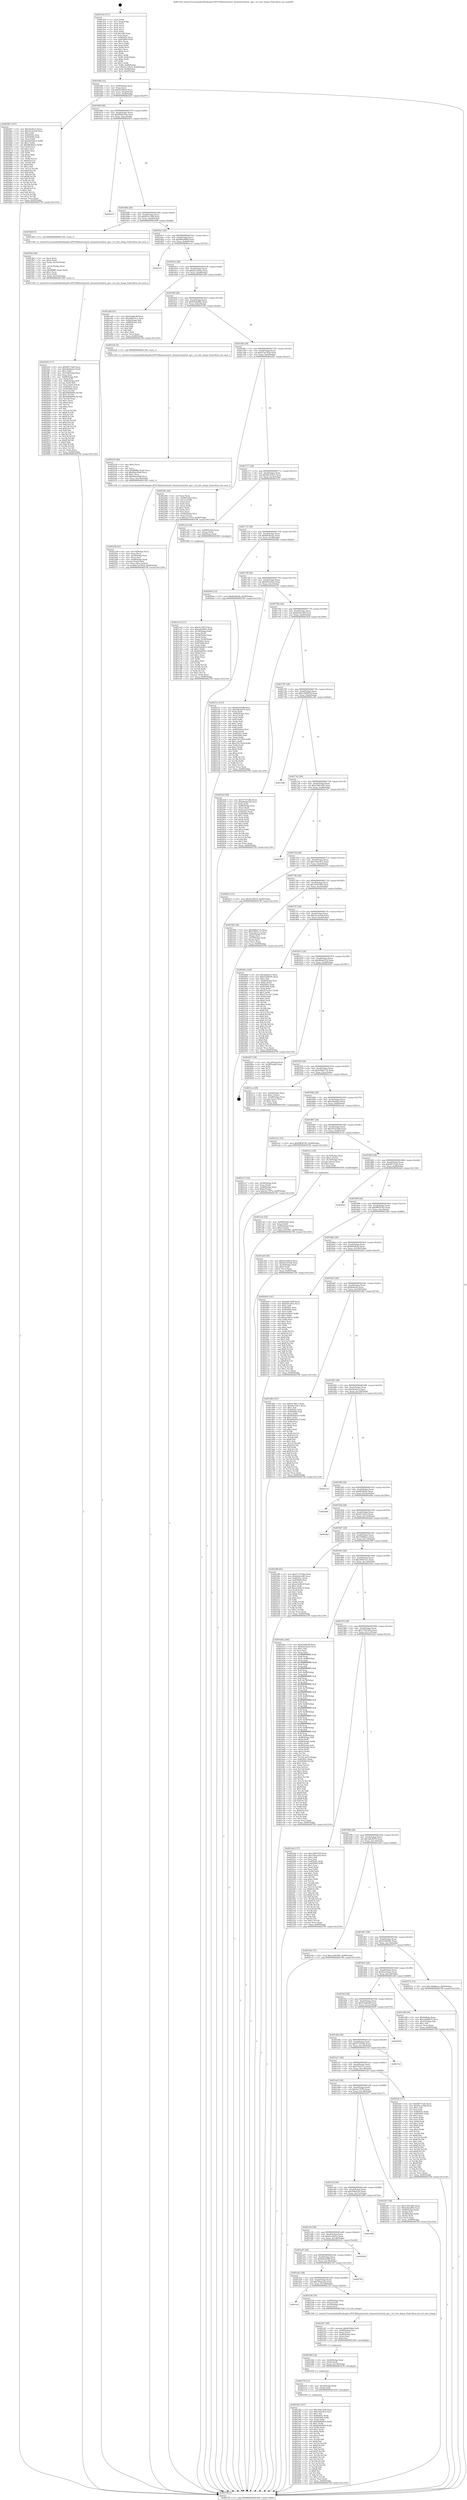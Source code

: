digraph "0x4015e0" {
  label = "0x4015e0 (/mnt/c/Users/mathe/Desktop/tcc/POCII/binaries/extr_linuxnetschedcls_api.c_tcf_exts_dump_Final-ollvm.out::main(0))"
  labelloc = "t"
  node[shape=record]

  Entry [label="",width=0.3,height=0.3,shape=circle,fillcolor=black,style=filled]
  "0x40164f" [label="{
     0x40164f [32]\l
     | [instrs]\l
     &nbsp;&nbsp;0x40164f \<+6\>: mov -0x90(%rbp),%eax\l
     &nbsp;&nbsp;0x401655 \<+2\>: mov %eax,%ecx\l
     &nbsp;&nbsp;0x401657 \<+6\>: sub $0x91f3f619,%ecx\l
     &nbsp;&nbsp;0x40165d \<+6\>: mov %eax,-0xa4(%rbp)\l
     &nbsp;&nbsp;0x401663 \<+6\>: mov %ecx,-0xa8(%rbp)\l
     &nbsp;&nbsp;0x401669 \<+6\>: je 0000000000402447 \<main+0xe67\>\l
  }"]
  "0x402447" [label="{
     0x402447 [147]\l
     | [instrs]\l
     &nbsp;&nbsp;0x402447 \<+5\>: mov $0x2ba42c5,%eax\l
     &nbsp;&nbsp;0x40244c \<+5\>: mov $0xcbe3a3e8,%ecx\l
     &nbsp;&nbsp;0x402451 \<+2\>: mov $0x1,%dl\l
     &nbsp;&nbsp;0x402453 \<+7\>: mov 0x40505c,%esi\l
     &nbsp;&nbsp;0x40245a \<+7\>: mov 0x405060,%edi\l
     &nbsp;&nbsp;0x402461 \<+3\>: mov %esi,%r8d\l
     &nbsp;&nbsp;0x402464 \<+7\>: add $0x68e94d1a,%r8d\l
     &nbsp;&nbsp;0x40246b \<+4\>: sub $0x1,%r8d\l
     &nbsp;&nbsp;0x40246f \<+7\>: sub $0x68e94d1a,%r8d\l
     &nbsp;&nbsp;0x402476 \<+4\>: imul %r8d,%esi\l
     &nbsp;&nbsp;0x40247a \<+3\>: and $0x1,%esi\l
     &nbsp;&nbsp;0x40247d \<+3\>: cmp $0x0,%esi\l
     &nbsp;&nbsp;0x402480 \<+4\>: sete %r9b\l
     &nbsp;&nbsp;0x402484 \<+3\>: cmp $0xa,%edi\l
     &nbsp;&nbsp;0x402487 \<+4\>: setl %r10b\l
     &nbsp;&nbsp;0x40248b \<+3\>: mov %r9b,%r11b\l
     &nbsp;&nbsp;0x40248e \<+4\>: xor $0xff,%r11b\l
     &nbsp;&nbsp;0x402492 \<+3\>: mov %r10b,%bl\l
     &nbsp;&nbsp;0x402495 \<+3\>: xor $0xff,%bl\l
     &nbsp;&nbsp;0x402498 \<+3\>: xor $0x1,%dl\l
     &nbsp;&nbsp;0x40249b \<+3\>: mov %r11b,%r14b\l
     &nbsp;&nbsp;0x40249e \<+4\>: and $0xff,%r14b\l
     &nbsp;&nbsp;0x4024a2 \<+3\>: and %dl,%r9b\l
     &nbsp;&nbsp;0x4024a5 \<+3\>: mov %bl,%r15b\l
     &nbsp;&nbsp;0x4024a8 \<+4\>: and $0xff,%r15b\l
     &nbsp;&nbsp;0x4024ac \<+3\>: and %dl,%r10b\l
     &nbsp;&nbsp;0x4024af \<+3\>: or %r9b,%r14b\l
     &nbsp;&nbsp;0x4024b2 \<+3\>: or %r10b,%r15b\l
     &nbsp;&nbsp;0x4024b5 \<+3\>: xor %r15b,%r14b\l
     &nbsp;&nbsp;0x4024b8 \<+3\>: or %bl,%r11b\l
     &nbsp;&nbsp;0x4024bb \<+4\>: xor $0xff,%r11b\l
     &nbsp;&nbsp;0x4024bf \<+3\>: or $0x1,%dl\l
     &nbsp;&nbsp;0x4024c2 \<+3\>: and %dl,%r11b\l
     &nbsp;&nbsp;0x4024c5 \<+3\>: or %r11b,%r14b\l
     &nbsp;&nbsp;0x4024c8 \<+4\>: test $0x1,%r14b\l
     &nbsp;&nbsp;0x4024cc \<+3\>: cmovne %ecx,%eax\l
     &nbsp;&nbsp;0x4024cf \<+6\>: mov %eax,-0x90(%rbp)\l
     &nbsp;&nbsp;0x4024d5 \<+5\>: jmp 00000000004027f8 \<main+0x1218\>\l
  }"]
  "0x40166f" [label="{
     0x40166f [28]\l
     | [instrs]\l
     &nbsp;&nbsp;0x40166f \<+5\>: jmp 0000000000401674 \<main+0x94\>\l
     &nbsp;&nbsp;0x401674 \<+6\>: mov -0xa4(%rbp),%eax\l
     &nbsp;&nbsp;0x40167a \<+5\>: sub $0x95b810cb,%eax\l
     &nbsp;&nbsp;0x40167f \<+6\>: mov %eax,-0xac(%rbp)\l
     &nbsp;&nbsp;0x401685 \<+6\>: je 0000000000402433 \<main+0xe53\>\l
  }"]
  Exit [label="",width=0.3,height=0.3,shape=circle,fillcolor=black,style=filled,peripheries=2]
  "0x402433" [label="{
     0x402433\l
  }", style=dashed]
  "0x40168b" [label="{
     0x40168b [28]\l
     | [instrs]\l
     &nbsp;&nbsp;0x40168b \<+5\>: jmp 0000000000401690 \<main+0xb0\>\l
     &nbsp;&nbsp;0x401690 \<+6\>: mov -0xa4(%rbp),%eax\l
     &nbsp;&nbsp;0x401696 \<+5\>: sub $0x95cec39d,%eax\l
     &nbsp;&nbsp;0x40169b \<+6\>: mov %eax,-0xb0(%rbp)\l
     &nbsp;&nbsp;0x4016a1 \<+6\>: je 0000000000401fb8 \<main+0x9d8\>\l
  }"]
  "0x402382" [label="{
     0x402382 [147]\l
     | [instrs]\l
     &nbsp;&nbsp;0x402382 \<+5\>: mov $0xc5661456,%eax\l
     &nbsp;&nbsp;0x402387 \<+5\>: mov $0xc5dec9e3,%esi\l
     &nbsp;&nbsp;0x40238c \<+2\>: mov $0x1,%cl\l
     &nbsp;&nbsp;0x40238e \<+7\>: mov 0x40505c,%edx\l
     &nbsp;&nbsp;0x402395 \<+8\>: mov 0x405060,%r8d\l
     &nbsp;&nbsp;0x40239d \<+3\>: mov %edx,%r9d\l
     &nbsp;&nbsp;0x4023a0 \<+7\>: add $0xbb90d024,%r9d\l
     &nbsp;&nbsp;0x4023a7 \<+4\>: sub $0x1,%r9d\l
     &nbsp;&nbsp;0x4023ab \<+7\>: sub $0xbb90d024,%r9d\l
     &nbsp;&nbsp;0x4023b2 \<+4\>: imul %r9d,%edx\l
     &nbsp;&nbsp;0x4023b6 \<+3\>: and $0x1,%edx\l
     &nbsp;&nbsp;0x4023b9 \<+3\>: cmp $0x0,%edx\l
     &nbsp;&nbsp;0x4023bc \<+4\>: sete %r10b\l
     &nbsp;&nbsp;0x4023c0 \<+4\>: cmp $0xa,%r8d\l
     &nbsp;&nbsp;0x4023c4 \<+4\>: setl %r11b\l
     &nbsp;&nbsp;0x4023c8 \<+3\>: mov %r10b,%bl\l
     &nbsp;&nbsp;0x4023cb \<+3\>: xor $0xff,%bl\l
     &nbsp;&nbsp;0x4023ce \<+3\>: mov %r11b,%r14b\l
     &nbsp;&nbsp;0x4023d1 \<+4\>: xor $0xff,%r14b\l
     &nbsp;&nbsp;0x4023d5 \<+3\>: xor $0x0,%cl\l
     &nbsp;&nbsp;0x4023d8 \<+3\>: mov %bl,%r15b\l
     &nbsp;&nbsp;0x4023db \<+4\>: and $0x0,%r15b\l
     &nbsp;&nbsp;0x4023df \<+3\>: and %cl,%r10b\l
     &nbsp;&nbsp;0x4023e2 \<+3\>: mov %r14b,%r12b\l
     &nbsp;&nbsp;0x4023e5 \<+4\>: and $0x0,%r12b\l
     &nbsp;&nbsp;0x4023e9 \<+3\>: and %cl,%r11b\l
     &nbsp;&nbsp;0x4023ec \<+3\>: or %r10b,%r15b\l
     &nbsp;&nbsp;0x4023ef \<+3\>: or %r11b,%r12b\l
     &nbsp;&nbsp;0x4023f2 \<+3\>: xor %r12b,%r15b\l
     &nbsp;&nbsp;0x4023f5 \<+3\>: or %r14b,%bl\l
     &nbsp;&nbsp;0x4023f8 \<+3\>: xor $0xff,%bl\l
     &nbsp;&nbsp;0x4023fb \<+3\>: or $0x0,%cl\l
     &nbsp;&nbsp;0x4023fe \<+2\>: and %cl,%bl\l
     &nbsp;&nbsp;0x402400 \<+3\>: or %bl,%r15b\l
     &nbsp;&nbsp;0x402403 \<+4\>: test $0x1,%r15b\l
     &nbsp;&nbsp;0x402407 \<+3\>: cmovne %esi,%eax\l
     &nbsp;&nbsp;0x40240a \<+6\>: mov %eax,-0x90(%rbp)\l
     &nbsp;&nbsp;0x402410 \<+5\>: jmp 00000000004027f8 \<main+0x1218\>\l
  }"]
  "0x401fb8" [label="{
     0x401fb8 [5]\l
     | [instrs]\l
     &nbsp;&nbsp;0x401fb8 \<+5\>: call 0000000000401160 \<next_i\>\l
     | [calls]\l
     &nbsp;&nbsp;0x401160 \{1\} (/mnt/c/Users/mathe/Desktop/tcc/POCII/binaries/extr_linuxnetschedcls_api.c_tcf_exts_dump_Final-ollvm.out::next_i)\l
  }"]
  "0x4016a7" [label="{
     0x4016a7 [28]\l
     | [instrs]\l
     &nbsp;&nbsp;0x4016a7 \<+5\>: jmp 00000000004016ac \<main+0xcc\>\l
     &nbsp;&nbsp;0x4016ac \<+6\>: mov -0xa4(%rbp),%eax\l
     &nbsp;&nbsp;0x4016b2 \<+5\>: sub $0x960e8408,%eax\l
     &nbsp;&nbsp;0x4016b7 \<+6\>: mov %eax,-0xb4(%rbp)\l
     &nbsp;&nbsp;0x4016bd \<+6\>: je 0000000000401ce1 \<main+0x701\>\l
  }"]
  "0x402376" [label="{
     0x402376 [12]\l
     | [instrs]\l
     &nbsp;&nbsp;0x402376 \<+4\>: mov -0x50(%rbp),%rdi\l
     &nbsp;&nbsp;0x40237a \<+3\>: mov (%rdi),%rdi\l
     &nbsp;&nbsp;0x40237d \<+5\>: call 0000000000401030 \<free@plt\>\l
     | [calls]\l
     &nbsp;&nbsp;0x401030 \{1\} (unknown)\l
  }"]
  "0x401ce1" [label="{
     0x401ce1\l
  }", style=dashed]
  "0x4016c3" [label="{
     0x4016c3 [28]\l
     | [instrs]\l
     &nbsp;&nbsp;0x4016c3 \<+5\>: jmp 00000000004016c8 \<main+0xe8\>\l
     &nbsp;&nbsp;0x4016c8 \<+6\>: mov -0xa4(%rbp),%eax\l
     &nbsp;&nbsp;0x4016ce \<+5\>: sub $0xb2c1463a,%eax\l
     &nbsp;&nbsp;0x4016d3 \<+6\>: mov %eax,-0xb8(%rbp)\l
     &nbsp;&nbsp;0x4016d9 \<+6\>: je 0000000000401ad9 \<main+0x4f9\>\l
  }"]
  "0x402364" [label="{
     0x402364 [18]\l
     | [instrs]\l
     &nbsp;&nbsp;0x402364 \<+4\>: mov -0x68(%rbp),%rdi\l
     &nbsp;&nbsp;0x402368 \<+3\>: mov (%rdi),%rdi\l
     &nbsp;&nbsp;0x40236b \<+6\>: mov %eax,-0x158(%rbp)\l
     &nbsp;&nbsp;0x402371 \<+5\>: call 0000000000401030 \<free@plt\>\l
     | [calls]\l
     &nbsp;&nbsp;0x401030 \{1\} (unknown)\l
  }"]
  "0x401ad9" [label="{
     0x401ad9 [53]\l
     | [instrs]\l
     &nbsp;&nbsp;0x401ad9 \<+5\>: mov $0x43a6fcd8,%eax\l
     &nbsp;&nbsp;0x401ade \<+5\>: mov $0x249d7ec1,%ecx\l
     &nbsp;&nbsp;0x401ae3 \<+6\>: mov -0x8a(%rbp),%dl\l
     &nbsp;&nbsp;0x401ae9 \<+7\>: mov -0x89(%rbp),%sil\l
     &nbsp;&nbsp;0x401af0 \<+3\>: mov %dl,%dil\l
     &nbsp;&nbsp;0x401af3 \<+3\>: and %sil,%dil\l
     &nbsp;&nbsp;0x401af6 \<+3\>: xor %sil,%dl\l
     &nbsp;&nbsp;0x401af9 \<+3\>: or %dl,%dil\l
     &nbsp;&nbsp;0x401afc \<+4\>: test $0x1,%dil\l
     &nbsp;&nbsp;0x401b00 \<+3\>: cmovne %ecx,%eax\l
     &nbsp;&nbsp;0x401b03 \<+6\>: mov %eax,-0x90(%rbp)\l
     &nbsp;&nbsp;0x401b09 \<+5\>: jmp 00000000004027f8 \<main+0x1218\>\l
  }"]
  "0x4016df" [label="{
     0x4016df [28]\l
     | [instrs]\l
     &nbsp;&nbsp;0x4016df \<+5\>: jmp 00000000004016e4 \<main+0x104\>\l
     &nbsp;&nbsp;0x4016e4 \<+6\>: mov -0xa4(%rbp),%eax\l
     &nbsp;&nbsp;0x4016ea \<+5\>: sub $0xb3b4a892,%eax\l
     &nbsp;&nbsp;0x4016ef \<+6\>: mov %eax,-0xbc(%rbp)\l
     &nbsp;&nbsp;0x4016f5 \<+6\>: je 000000000040222b \<main+0xc4b\>\l
  }"]
  "0x4027f8" [label="{
     0x4027f8 [5]\l
     | [instrs]\l
     &nbsp;&nbsp;0x4027f8 \<+5\>: jmp 000000000040164f \<main+0x6f\>\l
  }"]
  "0x4015e0" [label="{
     0x4015e0 [111]\l
     | [instrs]\l
     &nbsp;&nbsp;0x4015e0 \<+1\>: push %rbp\l
     &nbsp;&nbsp;0x4015e1 \<+3\>: mov %rsp,%rbp\l
     &nbsp;&nbsp;0x4015e4 \<+2\>: push %r15\l
     &nbsp;&nbsp;0x4015e6 \<+2\>: push %r14\l
     &nbsp;&nbsp;0x4015e8 \<+2\>: push %r13\l
     &nbsp;&nbsp;0x4015ea \<+2\>: push %r12\l
     &nbsp;&nbsp;0x4015ec \<+1\>: push %rbx\l
     &nbsp;&nbsp;0x4015ed \<+7\>: sub $0x148,%rsp\l
     &nbsp;&nbsp;0x4015f4 \<+2\>: xor %eax,%eax\l
     &nbsp;&nbsp;0x4015f6 \<+7\>: mov 0x40505c,%ecx\l
     &nbsp;&nbsp;0x4015fd \<+7\>: mov 0x405060,%edx\l
     &nbsp;&nbsp;0x401604 \<+3\>: sub $0x1,%eax\l
     &nbsp;&nbsp;0x401607 \<+3\>: mov %ecx,%r8d\l
     &nbsp;&nbsp;0x40160a \<+3\>: add %eax,%r8d\l
     &nbsp;&nbsp;0x40160d \<+4\>: imul %r8d,%ecx\l
     &nbsp;&nbsp;0x401611 \<+3\>: and $0x1,%ecx\l
     &nbsp;&nbsp;0x401614 \<+3\>: cmp $0x0,%ecx\l
     &nbsp;&nbsp;0x401617 \<+4\>: sete %r9b\l
     &nbsp;&nbsp;0x40161b \<+4\>: and $0x1,%r9b\l
     &nbsp;&nbsp;0x40161f \<+7\>: mov %r9b,-0x8a(%rbp)\l
     &nbsp;&nbsp;0x401626 \<+3\>: cmp $0xa,%edx\l
     &nbsp;&nbsp;0x401629 \<+4\>: setl %r9b\l
     &nbsp;&nbsp;0x40162d \<+4\>: and $0x1,%r9b\l
     &nbsp;&nbsp;0x401631 \<+7\>: mov %r9b,-0x89(%rbp)\l
     &nbsp;&nbsp;0x401638 \<+10\>: movl $0xb2c1463a,-0x90(%rbp)\l
     &nbsp;&nbsp;0x401642 \<+6\>: mov %edi,-0x94(%rbp)\l
     &nbsp;&nbsp;0x401648 \<+7\>: mov %rsi,-0xa0(%rbp)\l
  }"]
  "0x402347" [label="{
     0x402347 [29]\l
     | [instrs]\l
     &nbsp;&nbsp;0x402347 \<+10\>: movabs $0x4030b6,%rdi\l
     &nbsp;&nbsp;0x402351 \<+4\>: mov -0x40(%rbp),%rsi\l
     &nbsp;&nbsp;0x402355 \<+2\>: mov %eax,(%rsi)\l
     &nbsp;&nbsp;0x402357 \<+4\>: mov -0x40(%rbp),%rsi\l
     &nbsp;&nbsp;0x40235b \<+2\>: mov (%rsi),%esi\l
     &nbsp;&nbsp;0x40235d \<+2\>: mov $0x0,%al\l
     &nbsp;&nbsp;0x40235f \<+5\>: call 0000000000401040 \<printf@plt\>\l
     | [calls]\l
     &nbsp;&nbsp;0x401040 \{1\} (unknown)\l
  }"]
  "0x40222b" [label="{
     0x40222b [5]\l
     | [instrs]\l
     &nbsp;&nbsp;0x40222b \<+5\>: call 0000000000401160 \<next_i\>\l
     | [calls]\l
     &nbsp;&nbsp;0x401160 \{1\} (/mnt/c/Users/mathe/Desktop/tcc/POCII/binaries/extr_linuxnetschedcls_api.c_tcf_exts_dump_Final-ollvm.out::next_i)\l
  }"]
  "0x4016fb" [label="{
     0x4016fb [28]\l
     | [instrs]\l
     &nbsp;&nbsp;0x4016fb \<+5\>: jmp 0000000000401700 \<main+0x120\>\l
     &nbsp;&nbsp;0x401700 \<+6\>: mov -0xa4(%rbp),%eax\l
     &nbsp;&nbsp;0x401706 \<+5\>: sub $0xb7ae783d,%eax\l
     &nbsp;&nbsp;0x40170b \<+6\>: mov %eax,-0xc0(%rbp)\l
     &nbsp;&nbsp;0x401711 \<+6\>: je 0000000000402281 \<main+0xca1\>\l
  }"]
  "0x401acf" [label="{
     0x401acf\l
  }", style=dashed]
  "0x402281" [label="{
     0x402281 [42]\l
     | [instrs]\l
     &nbsp;&nbsp;0x402281 \<+2\>: xor %eax,%eax\l
     &nbsp;&nbsp;0x402283 \<+4\>: mov -0x48(%rbp),%rcx\l
     &nbsp;&nbsp;0x402287 \<+2\>: mov (%rcx),%edx\l
     &nbsp;&nbsp;0x402289 \<+2\>: mov %eax,%esi\l
     &nbsp;&nbsp;0x40228b \<+2\>: sub %edx,%esi\l
     &nbsp;&nbsp;0x40228d \<+2\>: mov %eax,%edx\l
     &nbsp;&nbsp;0x40228f \<+3\>: sub $0x1,%edx\l
     &nbsp;&nbsp;0x402292 \<+2\>: add %edx,%esi\l
     &nbsp;&nbsp;0x402294 \<+2\>: sub %esi,%eax\l
     &nbsp;&nbsp;0x402296 \<+4\>: mov -0x48(%rbp),%rcx\l
     &nbsp;&nbsp;0x40229a \<+2\>: mov %eax,(%rcx)\l
     &nbsp;&nbsp;0x40229c \<+10\>: movl $0x5ac75f7b,-0x90(%rbp)\l
     &nbsp;&nbsp;0x4022a6 \<+5\>: jmp 00000000004027f8 \<main+0x1218\>\l
  }"]
  "0x401717" [label="{
     0x401717 [28]\l
     | [instrs]\l
     &nbsp;&nbsp;0x401717 \<+5\>: jmp 000000000040171c \<main+0x13c\>\l
     &nbsp;&nbsp;0x40171c \<+6\>: mov -0xa4(%rbp),%eax\l
     &nbsp;&nbsp;0x401722 \<+5\>: sub $0xb8c354c1,%eax\l
     &nbsp;&nbsp;0x401727 \<+6\>: mov %eax,-0xc4(%rbp)\l
     &nbsp;&nbsp;0x40172d \<+6\>: je 0000000000401e22 \<main+0x842\>\l
  }"]
  "0x402334" [label="{
     0x402334 [19]\l
     | [instrs]\l
     &nbsp;&nbsp;0x402334 \<+4\>: mov -0x68(%rbp),%rax\l
     &nbsp;&nbsp;0x402338 \<+3\>: mov (%rax),%rdi\l
     &nbsp;&nbsp;0x40233b \<+4\>: mov -0x50(%rbp),%rax\l
     &nbsp;&nbsp;0x40233f \<+3\>: mov (%rax),%rsi\l
     &nbsp;&nbsp;0x402342 \<+5\>: call 00000000004015d0 \<tcf_exts_dump\>\l
     | [calls]\l
     &nbsp;&nbsp;0x4015d0 \{1\} (/mnt/c/Users/mathe/Desktop/tcc/POCII/binaries/extr_linuxnetschedcls_api.c_tcf_exts_dump_Final-ollvm.out::tcf_exts_dump)\l
  }"]
  "0x401e22" [label="{
     0x401e22 [16]\l
     | [instrs]\l
     &nbsp;&nbsp;0x401e22 \<+4\>: mov -0x80(%rbp),%rax\l
     &nbsp;&nbsp;0x401e26 \<+3\>: mov (%rax),%rax\l
     &nbsp;&nbsp;0x401e29 \<+4\>: mov 0x8(%rax),%rdi\l
     &nbsp;&nbsp;0x401e2d \<+5\>: call 0000000000401060 \<atoi@plt\>\l
     | [calls]\l
     &nbsp;&nbsp;0x401060 \{1\} (unknown)\l
  }"]
  "0x401733" [label="{
     0x401733 [28]\l
     | [instrs]\l
     &nbsp;&nbsp;0x401733 \<+5\>: jmp 0000000000401738 \<main+0x158\>\l
     &nbsp;&nbsp;0x401738 \<+6\>: mov -0xa4(%rbp),%eax\l
     &nbsp;&nbsp;0x40173e \<+5\>: sub $0xb8c8aa2e,%eax\l
     &nbsp;&nbsp;0x401743 \<+6\>: mov %eax,-0xc8(%rbp)\l
     &nbsp;&nbsp;0x401749 \<+6\>: je 000000000040209a \<main+0xaba\>\l
  }"]
  "0x401ab3" [label="{
     0x401ab3 [28]\l
     | [instrs]\l
     &nbsp;&nbsp;0x401ab3 \<+5\>: jmp 0000000000401ab8 \<main+0x4d8\>\l
     &nbsp;&nbsp;0x401ab8 \<+6\>: mov -0xa4(%rbp),%eax\l
     &nbsp;&nbsp;0x401abe \<+5\>: sub $0x76dcaa3a,%eax\l
     &nbsp;&nbsp;0x401ac3 \<+6\>: mov %eax,-0x148(%rbp)\l
     &nbsp;&nbsp;0x401ac9 \<+6\>: je 0000000000402334 \<main+0xd54\>\l
  }"]
  "0x40209a" [label="{
     0x40209a [15]\l
     | [instrs]\l
     &nbsp;&nbsp;0x40209a \<+10\>: movl $0xfb6d9af4,-0x90(%rbp)\l
     &nbsp;&nbsp;0x4020a4 \<+5\>: jmp 00000000004027f8 \<main+0x1218\>\l
  }"]
  "0x40174f" [label="{
     0x40174f [28]\l
     | [instrs]\l
     &nbsp;&nbsp;0x40174f \<+5\>: jmp 0000000000401754 \<main+0x174\>\l
     &nbsp;&nbsp;0x401754 \<+6\>: mov -0xa4(%rbp),%eax\l
     &nbsp;&nbsp;0x40175a \<+5\>: sub $0xb93ce8ee,%eax\l
     &nbsp;&nbsp;0x40175f \<+6\>: mov %eax,-0xcc(%rbp)\l
     &nbsp;&nbsp;0x401765 \<+6\>: je 000000000040213c \<main+0xb5c\>\l
  }"]
  "0x402745" [label="{
     0x402745\l
  }", style=dashed]
  "0x40213c" [label="{
     0x40213c [127]\l
     | [instrs]\l
     &nbsp;&nbsp;0x40213c \<+5\>: mov $0x6d2e038f,%eax\l
     &nbsp;&nbsp;0x402141 \<+5\>: mov $0x3db3bf79,%ecx\l
     &nbsp;&nbsp;0x402146 \<+2\>: xor %edx,%edx\l
     &nbsp;&nbsp;0x402148 \<+4\>: mov -0x60(%rbp),%rsi\l
     &nbsp;&nbsp;0x40214c \<+2\>: mov (%rsi),%edi\l
     &nbsp;&nbsp;0x40214e \<+3\>: mov %edx,%r8d\l
     &nbsp;&nbsp;0x402151 \<+3\>: sub %edi,%r8d\l
     &nbsp;&nbsp;0x402154 \<+2\>: mov %edx,%edi\l
     &nbsp;&nbsp;0x402156 \<+3\>: sub $0x1,%edi\l
     &nbsp;&nbsp;0x402159 \<+3\>: add %edi,%r8d\l
     &nbsp;&nbsp;0x40215c \<+3\>: sub %r8d,%edx\l
     &nbsp;&nbsp;0x40215f \<+4\>: mov -0x60(%rbp),%rsi\l
     &nbsp;&nbsp;0x402163 \<+2\>: mov %edx,(%rsi)\l
     &nbsp;&nbsp;0x402165 \<+7\>: mov 0x40505c,%edx\l
     &nbsp;&nbsp;0x40216c \<+7\>: mov 0x405060,%edi\l
     &nbsp;&nbsp;0x402173 \<+3\>: mov %edx,%r8d\l
     &nbsp;&nbsp;0x402176 \<+7\>: add $0xe7611628,%r8d\l
     &nbsp;&nbsp;0x40217d \<+4\>: sub $0x1,%r8d\l
     &nbsp;&nbsp;0x402181 \<+7\>: sub $0xe7611628,%r8d\l
     &nbsp;&nbsp;0x402188 \<+4\>: imul %r8d,%edx\l
     &nbsp;&nbsp;0x40218c \<+3\>: and $0x1,%edx\l
     &nbsp;&nbsp;0x40218f \<+3\>: cmp $0x0,%edx\l
     &nbsp;&nbsp;0x402192 \<+4\>: sete %r9b\l
     &nbsp;&nbsp;0x402196 \<+3\>: cmp $0xa,%edi\l
     &nbsp;&nbsp;0x402199 \<+4\>: setl %r10b\l
     &nbsp;&nbsp;0x40219d \<+3\>: mov %r9b,%r11b\l
     &nbsp;&nbsp;0x4021a0 \<+3\>: and %r10b,%r11b\l
     &nbsp;&nbsp;0x4021a3 \<+3\>: xor %r10b,%r9b\l
     &nbsp;&nbsp;0x4021a6 \<+3\>: or %r9b,%r11b\l
     &nbsp;&nbsp;0x4021a9 \<+4\>: test $0x1,%r11b\l
     &nbsp;&nbsp;0x4021ad \<+3\>: cmovne %ecx,%eax\l
     &nbsp;&nbsp;0x4021b0 \<+6\>: mov %eax,-0x90(%rbp)\l
     &nbsp;&nbsp;0x4021b6 \<+5\>: jmp 00000000004027f8 \<main+0x1218\>\l
  }"]
  "0x40176b" [label="{
     0x40176b [28]\l
     | [instrs]\l
     &nbsp;&nbsp;0x40176b \<+5\>: jmp 0000000000401770 \<main+0x190\>\l
     &nbsp;&nbsp;0x401770 \<+6\>: mov -0xa4(%rbp),%eax\l
     &nbsp;&nbsp;0x401776 \<+5\>: sub $0xbe9ece96,%eax\l
     &nbsp;&nbsp;0x40177b \<+6\>: mov %eax,-0xd0(%rbp)\l
     &nbsp;&nbsp;0x401781 \<+6\>: je 00000000004025e4 \<main+0x1004\>\l
  }"]
  "0x401a97" [label="{
     0x401a97 [28]\l
     | [instrs]\l
     &nbsp;&nbsp;0x401a97 \<+5\>: jmp 0000000000401a9c \<main+0x4bc\>\l
     &nbsp;&nbsp;0x401a9c \<+6\>: mov -0xa4(%rbp),%eax\l
     &nbsp;&nbsp;0x401aa2 \<+5\>: sub $0x6d2e038f,%eax\l
     &nbsp;&nbsp;0x401aa7 \<+6\>: mov %eax,-0x144(%rbp)\l
     &nbsp;&nbsp;0x401aad \<+6\>: je 0000000000402745 \<main+0x1165\>\l
  }"]
  "0x4025e4" [label="{
     0x4025e4 [99]\l
     | [instrs]\l
     &nbsp;&nbsp;0x4025e4 \<+5\>: mov $0x577d7e4b,%eax\l
     &nbsp;&nbsp;0x4025e9 \<+5\>: mov $0xd64ab53d,%ecx\l
     &nbsp;&nbsp;0x4025ee \<+2\>: xor %edx,%edx\l
     &nbsp;&nbsp;0x4025f0 \<+7\>: mov -0x88(%rbp),%rsi\l
     &nbsp;&nbsp;0x4025f7 \<+2\>: mov (%rsi),%edi\l
     &nbsp;&nbsp;0x4025f9 \<+3\>: mov %edi,-0x2c(%rbp)\l
     &nbsp;&nbsp;0x4025fc \<+7\>: mov 0x40505c,%edi\l
     &nbsp;&nbsp;0x402603 \<+8\>: mov 0x405060,%r8d\l
     &nbsp;&nbsp;0x40260b \<+3\>: sub $0x1,%edx\l
     &nbsp;&nbsp;0x40260e \<+3\>: mov %edi,%r9d\l
     &nbsp;&nbsp;0x402611 \<+3\>: add %edx,%r9d\l
     &nbsp;&nbsp;0x402614 \<+4\>: imul %r9d,%edi\l
     &nbsp;&nbsp;0x402618 \<+3\>: and $0x1,%edi\l
     &nbsp;&nbsp;0x40261b \<+3\>: cmp $0x0,%edi\l
     &nbsp;&nbsp;0x40261e \<+4\>: sete %r10b\l
     &nbsp;&nbsp;0x402622 \<+4\>: cmp $0xa,%r8d\l
     &nbsp;&nbsp;0x402626 \<+4\>: setl %r11b\l
     &nbsp;&nbsp;0x40262a \<+3\>: mov %r10b,%bl\l
     &nbsp;&nbsp;0x40262d \<+3\>: and %r11b,%bl\l
     &nbsp;&nbsp;0x402630 \<+3\>: xor %r11b,%r10b\l
     &nbsp;&nbsp;0x402633 \<+3\>: or %r10b,%bl\l
     &nbsp;&nbsp;0x402636 \<+3\>: test $0x1,%bl\l
     &nbsp;&nbsp;0x402639 \<+3\>: cmovne %ecx,%eax\l
     &nbsp;&nbsp;0x40263c \<+6\>: mov %eax,-0x90(%rbp)\l
     &nbsp;&nbsp;0x402642 \<+5\>: jmp 00000000004027f8 \<main+0x1218\>\l
  }"]
  "0x401787" [label="{
     0x401787 [28]\l
     | [instrs]\l
     &nbsp;&nbsp;0x401787 \<+5\>: jmp 000000000040178c \<main+0x1ac\>\l
     &nbsp;&nbsp;0x40178c \<+6\>: mov -0xa4(%rbp),%eax\l
     &nbsp;&nbsp;0x401792 \<+5\>: sub $0xc2b08676,%eax\l
     &nbsp;&nbsp;0x401797 \<+6\>: mov %eax,-0xd4(%rbp)\l
     &nbsp;&nbsp;0x40179d \<+6\>: je 0000000000401c86 \<main+0x6a6\>\l
  }"]
  "0x402424" [label="{
     0x402424\l
  }", style=dashed]
  "0x401c86" [label="{
     0x401c86\l
  }", style=dashed]
  "0x4017a3" [label="{
     0x4017a3 [28]\l
     | [instrs]\l
     &nbsp;&nbsp;0x4017a3 \<+5\>: jmp 00000000004017a8 \<main+0x1c8\>\l
     &nbsp;&nbsp;0x4017a8 \<+6\>: mov -0xa4(%rbp),%eax\l
     &nbsp;&nbsp;0x4017ae \<+5\>: sub $0xc5661456,%eax\l
     &nbsp;&nbsp;0x4017b3 \<+6\>: mov %eax,-0xd8(%rbp)\l
     &nbsp;&nbsp;0x4017b9 \<+6\>: je 0000000000402767 \<main+0x1187\>\l
  }"]
  "0x401a7b" [label="{
     0x401a7b [28]\l
     | [instrs]\l
     &nbsp;&nbsp;0x401a7b \<+5\>: jmp 0000000000401a80 \<main+0x4a0\>\l
     &nbsp;&nbsp;0x401a80 \<+6\>: mov -0xa4(%rbp),%eax\l
     &nbsp;&nbsp;0x401a86 \<+5\>: sub $0x6ce2061d,%eax\l
     &nbsp;&nbsp;0x401a8b \<+6\>: mov %eax,-0x140(%rbp)\l
     &nbsp;&nbsp;0x401a91 \<+6\>: je 0000000000402424 \<main+0xe44\>\l
  }"]
  "0x402767" [label="{
     0x402767\l
  }", style=dashed]
  "0x4017bf" [label="{
     0x4017bf [28]\l
     | [instrs]\l
     &nbsp;&nbsp;0x4017bf \<+5\>: jmp 00000000004017c4 \<main+0x1e4\>\l
     &nbsp;&nbsp;0x4017c4 \<+6\>: mov -0xa4(%rbp),%eax\l
     &nbsp;&nbsp;0x4017ca \<+5\>: sub $0xc5dec9e3,%eax\l
     &nbsp;&nbsp;0x4017cf \<+6\>: mov %eax,-0xdc(%rbp)\l
     &nbsp;&nbsp;0x4017d5 \<+6\>: je 0000000000402415 \<main+0xe35\>\l
  }"]
  "0x401d80" [label="{
     0x401d80\l
  }", style=dashed]
  "0x402415" [label="{
     0x402415 [15]\l
     | [instrs]\l
     &nbsp;&nbsp;0x402415 \<+10\>: movl $0x91f3f619,-0x90(%rbp)\l
     &nbsp;&nbsp;0x40241f \<+5\>: jmp 00000000004027f8 \<main+0x1218\>\l
  }"]
  "0x4017db" [label="{
     0x4017db [28]\l
     | [instrs]\l
     &nbsp;&nbsp;0x4017db \<+5\>: jmp 00000000004017e0 \<main+0x200\>\l
     &nbsp;&nbsp;0x4017e0 \<+6\>: mov -0xa4(%rbp),%eax\l
     &nbsp;&nbsp;0x4017e6 \<+5\>: sub $0xca581095,%eax\l
     &nbsp;&nbsp;0x4017eb \<+6\>: mov %eax,-0xe0(%rbp)\l
     &nbsp;&nbsp;0x4017f1 \<+6\>: je 0000000000401f0b \<main+0x92b\>\l
  }"]
  "0x402258" [label="{
     0x402258 [41]\l
     | [instrs]\l
     &nbsp;&nbsp;0x402258 \<+6\>: mov -0x154(%rbp),%ecx\l
     &nbsp;&nbsp;0x40225e \<+3\>: imul %eax,%ecx\l
     &nbsp;&nbsp;0x402261 \<+4\>: mov -0x50(%rbp),%rsi\l
     &nbsp;&nbsp;0x402265 \<+3\>: mov (%rsi),%rsi\l
     &nbsp;&nbsp;0x402268 \<+4\>: mov -0x48(%rbp),%rdi\l
     &nbsp;&nbsp;0x40226c \<+3\>: movslq (%rdi),%rdi\l
     &nbsp;&nbsp;0x40226f \<+3\>: mov %ecx,(%rsi,%rdi,4)\l
     &nbsp;&nbsp;0x402272 \<+10\>: movl $0xb7ae783d,-0x90(%rbp)\l
     &nbsp;&nbsp;0x40227c \<+5\>: jmp 00000000004027f8 \<main+0x1218\>\l
  }"]
  "0x401f0b" [label="{
     0x401f0b [36]\l
     | [instrs]\l
     &nbsp;&nbsp;0x401f0b \<+5\>: mov $0xe0db2714,%eax\l
     &nbsp;&nbsp;0x401f10 \<+5\>: mov $0x57b0111a,%ecx\l
     &nbsp;&nbsp;0x401f15 \<+4\>: mov -0x60(%rbp),%rdx\l
     &nbsp;&nbsp;0x401f19 \<+2\>: mov (%rdx),%esi\l
     &nbsp;&nbsp;0x401f1b \<+4\>: mov -0x70(%rbp),%rdx\l
     &nbsp;&nbsp;0x401f1f \<+2\>: cmp (%rdx),%esi\l
     &nbsp;&nbsp;0x401f21 \<+3\>: cmovl %ecx,%eax\l
     &nbsp;&nbsp;0x401f24 \<+6\>: mov %eax,-0x90(%rbp)\l
     &nbsp;&nbsp;0x401f2a \<+5\>: jmp 00000000004027f8 \<main+0x1218\>\l
  }"]
  "0x4017f7" [label="{
     0x4017f7 [28]\l
     | [instrs]\l
     &nbsp;&nbsp;0x4017f7 \<+5\>: jmp 00000000004017fc \<main+0x21c\>\l
     &nbsp;&nbsp;0x4017fc \<+6\>: mov -0xa4(%rbp),%eax\l
     &nbsp;&nbsp;0x401802 \<+5\>: sub $0xcbe3a3e8,%eax\l
     &nbsp;&nbsp;0x401807 \<+6\>: mov %eax,-0xe4(%rbp)\l
     &nbsp;&nbsp;0x40180d \<+6\>: je 00000000004024da \<main+0xefa\>\l
  }"]
  "0x402230" [label="{
     0x402230 [40]\l
     | [instrs]\l
     &nbsp;&nbsp;0x402230 \<+5\>: mov $0x2,%ecx\l
     &nbsp;&nbsp;0x402235 \<+1\>: cltd\l
     &nbsp;&nbsp;0x402236 \<+2\>: idiv %ecx\l
     &nbsp;&nbsp;0x402238 \<+6\>: imul $0xfffffffe,%edx,%ecx\l
     &nbsp;&nbsp;0x40223e \<+6\>: sub $0x64ac05d6,%ecx\l
     &nbsp;&nbsp;0x402244 \<+3\>: add $0x1,%ecx\l
     &nbsp;&nbsp;0x402247 \<+6\>: add $0x64ac05d6,%ecx\l
     &nbsp;&nbsp;0x40224d \<+6\>: mov %ecx,-0x154(%rbp)\l
     &nbsp;&nbsp;0x402253 \<+5\>: call 0000000000401160 \<next_i\>\l
     | [calls]\l
     &nbsp;&nbsp;0x401160 \{1\} (/mnt/c/Users/mathe/Desktop/tcc/POCII/binaries/extr_linuxnetschedcls_api.c_tcf_exts_dump_Final-ollvm.out::next_i)\l
  }"]
  "0x4024da" [label="{
     0x4024da [160]\l
     | [instrs]\l
     &nbsp;&nbsp;0x4024da \<+5\>: mov $0x2ba42c5,%eax\l
     &nbsp;&nbsp;0x4024df \<+5\>: mov $0x4329018c,%ecx\l
     &nbsp;&nbsp;0x4024e4 \<+2\>: mov $0x1,%dl\l
     &nbsp;&nbsp;0x4024e6 \<+7\>: mov -0x88(%rbp),%rsi\l
     &nbsp;&nbsp;0x4024ed \<+6\>: movl $0x0,(%rsi)\l
     &nbsp;&nbsp;0x4024f3 \<+7\>: mov 0x40505c,%edi\l
     &nbsp;&nbsp;0x4024fa \<+8\>: mov 0x405060,%r8d\l
     &nbsp;&nbsp;0x402502 \<+3\>: mov %edi,%r9d\l
     &nbsp;&nbsp;0x402505 \<+7\>: add $0x257ea1e7,%r9d\l
     &nbsp;&nbsp;0x40250c \<+4\>: sub $0x1,%r9d\l
     &nbsp;&nbsp;0x402510 \<+7\>: sub $0x257ea1e7,%r9d\l
     &nbsp;&nbsp;0x402517 \<+4\>: imul %r9d,%edi\l
     &nbsp;&nbsp;0x40251b \<+3\>: and $0x1,%edi\l
     &nbsp;&nbsp;0x40251e \<+3\>: cmp $0x0,%edi\l
     &nbsp;&nbsp;0x402521 \<+4\>: sete %r10b\l
     &nbsp;&nbsp;0x402525 \<+4\>: cmp $0xa,%r8d\l
     &nbsp;&nbsp;0x402529 \<+4\>: setl %r11b\l
     &nbsp;&nbsp;0x40252d \<+3\>: mov %r10b,%bl\l
     &nbsp;&nbsp;0x402530 \<+3\>: xor $0xff,%bl\l
     &nbsp;&nbsp;0x402533 \<+3\>: mov %r11b,%r14b\l
     &nbsp;&nbsp;0x402536 \<+4\>: xor $0xff,%r14b\l
     &nbsp;&nbsp;0x40253a \<+3\>: xor $0x0,%dl\l
     &nbsp;&nbsp;0x40253d \<+3\>: mov %bl,%r15b\l
     &nbsp;&nbsp;0x402540 \<+4\>: and $0x0,%r15b\l
     &nbsp;&nbsp;0x402544 \<+3\>: and %dl,%r10b\l
     &nbsp;&nbsp;0x402547 \<+3\>: mov %r14b,%r12b\l
     &nbsp;&nbsp;0x40254a \<+4\>: and $0x0,%r12b\l
     &nbsp;&nbsp;0x40254e \<+3\>: and %dl,%r11b\l
     &nbsp;&nbsp;0x402551 \<+3\>: or %r10b,%r15b\l
     &nbsp;&nbsp;0x402554 \<+3\>: or %r11b,%r12b\l
     &nbsp;&nbsp;0x402557 \<+3\>: xor %r12b,%r15b\l
     &nbsp;&nbsp;0x40255a \<+3\>: or %r14b,%bl\l
     &nbsp;&nbsp;0x40255d \<+3\>: xor $0xff,%bl\l
     &nbsp;&nbsp;0x402560 \<+3\>: or $0x0,%dl\l
     &nbsp;&nbsp;0x402563 \<+2\>: and %dl,%bl\l
     &nbsp;&nbsp;0x402565 \<+3\>: or %bl,%r15b\l
     &nbsp;&nbsp;0x402568 \<+4\>: test $0x1,%r15b\l
     &nbsp;&nbsp;0x40256c \<+3\>: cmovne %ecx,%eax\l
     &nbsp;&nbsp;0x40256f \<+6\>: mov %eax,-0x90(%rbp)\l
     &nbsp;&nbsp;0x402575 \<+5\>: jmp 00000000004027f8 \<main+0x1218\>\l
  }"]
  "0x401813" [label="{
     0x401813 [28]\l
     | [instrs]\l
     &nbsp;&nbsp;0x401813 \<+5\>: jmp 0000000000401818 \<main+0x238\>\l
     &nbsp;&nbsp;0x401818 \<+6\>: mov -0xa4(%rbp),%eax\l
     &nbsp;&nbsp;0x40181e \<+5\>: sub $0xd64ab53d,%eax\l
     &nbsp;&nbsp;0x401823 \<+6\>: mov %eax,-0xe8(%rbp)\l
     &nbsp;&nbsp;0x401829 \<+6\>: je 0000000000402647 \<main+0x1067\>\l
  }"]
  "0x401a5f" [label="{
     0x401a5f [28]\l
     | [instrs]\l
     &nbsp;&nbsp;0x401a5f \<+5\>: jmp 0000000000401a64 \<main+0x484\>\l
     &nbsp;&nbsp;0x401a64 \<+6\>: mov -0xa4(%rbp),%eax\l
     &nbsp;&nbsp;0x401a6a \<+5\>: sub $0x5dbefc5e,%eax\l
     &nbsp;&nbsp;0x401a6f \<+6\>: mov %eax,-0x13c(%rbp)\l
     &nbsp;&nbsp;0x401a75 \<+6\>: je 0000000000401d80 \<main+0x7a0\>\l
  }"]
  "0x402647" [label="{
     0x402647 [18]\l
     | [instrs]\l
     &nbsp;&nbsp;0x402647 \<+3\>: mov -0x2c(%rbp),%eax\l
     &nbsp;&nbsp;0x40264a \<+4\>: lea -0x28(%rbp),%rsp\l
     &nbsp;&nbsp;0x40264e \<+1\>: pop %rbx\l
     &nbsp;&nbsp;0x40264f \<+2\>: pop %r12\l
     &nbsp;&nbsp;0x402651 \<+2\>: pop %r13\l
     &nbsp;&nbsp;0x402653 \<+2\>: pop %r14\l
     &nbsp;&nbsp;0x402655 \<+2\>: pop %r15\l
     &nbsp;&nbsp;0x402657 \<+1\>: pop %rbp\l
     &nbsp;&nbsp;0x402658 \<+1\>: ret\l
  }"]
  "0x40182f" [label="{
     0x40182f [28]\l
     | [instrs]\l
     &nbsp;&nbsp;0x40182f \<+5\>: jmp 0000000000401834 \<main+0x254\>\l
     &nbsp;&nbsp;0x401834 \<+6\>: mov -0xa4(%rbp),%eax\l
     &nbsp;&nbsp;0x40183a \<+5\>: sub $0xe0db2714,%eax\l
     &nbsp;&nbsp;0x40183f \<+6\>: mov %eax,-0xec(%rbp)\l
     &nbsp;&nbsp;0x401845 \<+6\>: je 00000000004021ca \<main+0xbea\>\l
  }"]
  "0x402207" [label="{
     0x402207 [36]\l
     | [instrs]\l
     &nbsp;&nbsp;0x402207 \<+5\>: mov $0x27855d9a,%eax\l
     &nbsp;&nbsp;0x40220c \<+5\>: mov $0xb3b4a892,%ecx\l
     &nbsp;&nbsp;0x402211 \<+4\>: mov -0x48(%rbp),%rdx\l
     &nbsp;&nbsp;0x402215 \<+2\>: mov (%rdx),%esi\l
     &nbsp;&nbsp;0x402217 \<+4\>: mov -0x58(%rbp),%rdx\l
     &nbsp;&nbsp;0x40221b \<+2\>: cmp (%rdx),%esi\l
     &nbsp;&nbsp;0x40221d \<+3\>: cmovl %ecx,%eax\l
     &nbsp;&nbsp;0x402220 \<+6\>: mov %eax,-0x90(%rbp)\l
     &nbsp;&nbsp;0x402226 \<+5\>: jmp 00000000004027f8 \<main+0x1218\>\l
  }"]
  "0x4021ca" [label="{
     0x4021ca [29]\l
     | [instrs]\l
     &nbsp;&nbsp;0x4021ca \<+4\>: mov -0x58(%rbp),%rax\l
     &nbsp;&nbsp;0x4021ce \<+6\>: movl $0x1,(%rax)\l
     &nbsp;&nbsp;0x4021d4 \<+4\>: mov -0x58(%rbp),%rax\l
     &nbsp;&nbsp;0x4021d8 \<+3\>: movslq (%rax),%rax\l
     &nbsp;&nbsp;0x4021db \<+4\>: shl $0x2,%rax\l
     &nbsp;&nbsp;0x4021df \<+3\>: mov %rax,%rdi\l
     &nbsp;&nbsp;0x4021e2 \<+5\>: call 0000000000401050 \<malloc@plt\>\l
     | [calls]\l
     &nbsp;&nbsp;0x401050 \{1\} (unknown)\l
  }"]
  "0x40184b" [label="{
     0x40184b [28]\l
     | [instrs]\l
     &nbsp;&nbsp;0x40184b \<+5\>: jmp 0000000000401850 \<main+0x270\>\l
     &nbsp;&nbsp;0x401850 \<+6\>: mov -0xa4(%rbp),%eax\l
     &nbsp;&nbsp;0x401856 \<+5\>: sub $0xe2befd5e,%eax\l
     &nbsp;&nbsp;0x40185b \<+6\>: mov %eax,-0xf0(%rbp)\l
     &nbsp;&nbsp;0x401861 \<+6\>: je 0000000000401ea1 \<main+0x8c1\>\l
  }"]
  "0x4021e7" [label="{
     0x4021e7 [32]\l
     | [instrs]\l
     &nbsp;&nbsp;0x4021e7 \<+4\>: mov -0x50(%rbp),%rdi\l
     &nbsp;&nbsp;0x4021eb \<+3\>: mov %rax,(%rdi)\l
     &nbsp;&nbsp;0x4021ee \<+4\>: mov -0x48(%rbp),%rax\l
     &nbsp;&nbsp;0x4021f2 \<+6\>: movl $0x0,(%rax)\l
     &nbsp;&nbsp;0x4021f8 \<+10\>: movl $0x5ac75f7b,-0x90(%rbp)\l
     &nbsp;&nbsp;0x402202 \<+5\>: jmp 00000000004027f8 \<main+0x1218\>\l
  }"]
  "0x401ea1" [label="{
     0x401ea1 [15]\l
     | [instrs]\l
     &nbsp;&nbsp;0x401ea1 \<+10\>: movl $0xf9850792,-0x90(%rbp)\l
     &nbsp;&nbsp;0x401eab \<+5\>: jmp 00000000004027f8 \<main+0x1218\>\l
  }"]
  "0x401867" [label="{
     0x401867 [28]\l
     | [instrs]\l
     &nbsp;&nbsp;0x401867 \<+5\>: jmp 000000000040186c \<main+0x28c\>\l
     &nbsp;&nbsp;0x40186c \<+6\>: mov -0xa4(%rbp),%eax\l
     &nbsp;&nbsp;0x401872 \<+5\>: sub $0xe91d3566,%eax\l
     &nbsp;&nbsp;0x401877 \<+6\>: mov %eax,-0xf4(%rbp)\l
     &nbsp;&nbsp;0x40187d \<+6\>: je 0000000000401ece \<main+0x8ee\>\l
  }"]
  "0x401fe9" [label="{
     0x401fe9 [177]\l
     | [instrs]\l
     &nbsp;&nbsp;0x401fe9 \<+5\>: mov $0xf40733a0,%ecx\l
     &nbsp;&nbsp;0x401fee \<+5\>: mov $0xb8c8aa2e,%edx\l
     &nbsp;&nbsp;0x401ff3 \<+3\>: mov $0x1,%dil\l
     &nbsp;&nbsp;0x401ff6 \<+6\>: mov -0x150(%rbp),%esi\l
     &nbsp;&nbsp;0x401ffc \<+3\>: imul %eax,%esi\l
     &nbsp;&nbsp;0x401fff \<+4\>: mov -0x68(%rbp),%r8\l
     &nbsp;&nbsp;0x402003 \<+3\>: mov (%r8),%r8\l
     &nbsp;&nbsp;0x402006 \<+4\>: mov -0x60(%rbp),%r9\l
     &nbsp;&nbsp;0x40200a \<+3\>: movslq (%r9),%r9\l
     &nbsp;&nbsp;0x40200d \<+4\>: mov %esi,(%r8,%r9,4)\l
     &nbsp;&nbsp;0x402011 \<+7\>: mov 0x40505c,%eax\l
     &nbsp;&nbsp;0x402018 \<+7\>: mov 0x405060,%esi\l
     &nbsp;&nbsp;0x40201f \<+3\>: mov %eax,%r10d\l
     &nbsp;&nbsp;0x402022 \<+7\>: sub $0x6068499a,%r10d\l
     &nbsp;&nbsp;0x402029 \<+4\>: sub $0x1,%r10d\l
     &nbsp;&nbsp;0x40202d \<+7\>: add $0x6068499a,%r10d\l
     &nbsp;&nbsp;0x402034 \<+4\>: imul %r10d,%eax\l
     &nbsp;&nbsp;0x402038 \<+3\>: and $0x1,%eax\l
     &nbsp;&nbsp;0x40203b \<+3\>: cmp $0x0,%eax\l
     &nbsp;&nbsp;0x40203e \<+4\>: sete %r11b\l
     &nbsp;&nbsp;0x402042 \<+3\>: cmp $0xa,%esi\l
     &nbsp;&nbsp;0x402045 \<+3\>: setl %bl\l
     &nbsp;&nbsp;0x402048 \<+3\>: mov %r11b,%r14b\l
     &nbsp;&nbsp;0x40204b \<+4\>: xor $0xff,%r14b\l
     &nbsp;&nbsp;0x40204f \<+3\>: mov %bl,%r15b\l
     &nbsp;&nbsp;0x402052 \<+4\>: xor $0xff,%r15b\l
     &nbsp;&nbsp;0x402056 \<+4\>: xor $0x0,%dil\l
     &nbsp;&nbsp;0x40205a \<+3\>: mov %r14b,%r12b\l
     &nbsp;&nbsp;0x40205d \<+4\>: and $0x0,%r12b\l
     &nbsp;&nbsp;0x402061 \<+3\>: and %dil,%r11b\l
     &nbsp;&nbsp;0x402064 \<+3\>: mov %r15b,%r13b\l
     &nbsp;&nbsp;0x402067 \<+4\>: and $0x0,%r13b\l
     &nbsp;&nbsp;0x40206b \<+3\>: and %dil,%bl\l
     &nbsp;&nbsp;0x40206e \<+3\>: or %r11b,%r12b\l
     &nbsp;&nbsp;0x402071 \<+3\>: or %bl,%r13b\l
     &nbsp;&nbsp;0x402074 \<+3\>: xor %r13b,%r12b\l
     &nbsp;&nbsp;0x402077 \<+3\>: or %r15b,%r14b\l
     &nbsp;&nbsp;0x40207a \<+4\>: xor $0xff,%r14b\l
     &nbsp;&nbsp;0x40207e \<+4\>: or $0x0,%dil\l
     &nbsp;&nbsp;0x402082 \<+3\>: and %dil,%r14b\l
     &nbsp;&nbsp;0x402085 \<+3\>: or %r14b,%r12b\l
     &nbsp;&nbsp;0x402088 \<+4\>: test $0x1,%r12b\l
     &nbsp;&nbsp;0x40208c \<+3\>: cmovne %edx,%ecx\l
     &nbsp;&nbsp;0x40208f \<+6\>: mov %ecx,-0x90(%rbp)\l
     &nbsp;&nbsp;0x402095 \<+5\>: jmp 00000000004027f8 \<main+0x1218\>\l
  }"]
  "0x401ece" [label="{
     0x401ece [29]\l
     | [instrs]\l
     &nbsp;&nbsp;0x401ece \<+4\>: mov -0x70(%rbp),%rax\l
     &nbsp;&nbsp;0x401ed2 \<+6\>: movl $0x1,(%rax)\l
     &nbsp;&nbsp;0x401ed8 \<+4\>: mov -0x70(%rbp),%rax\l
     &nbsp;&nbsp;0x401edc \<+3\>: movslq (%rax),%rax\l
     &nbsp;&nbsp;0x401edf \<+4\>: shl $0x2,%rax\l
     &nbsp;&nbsp;0x401ee3 \<+3\>: mov %rax,%rdi\l
     &nbsp;&nbsp;0x401ee6 \<+5\>: call 0000000000401050 \<malloc@plt\>\l
     | [calls]\l
     &nbsp;&nbsp;0x401050 \{1\} (unknown)\l
  }"]
  "0x401883" [label="{
     0x401883 [28]\l
     | [instrs]\l
     &nbsp;&nbsp;0x401883 \<+5\>: jmp 0000000000401888 \<main+0x2a8\>\l
     &nbsp;&nbsp;0x401888 \<+6\>: mov -0xa4(%rbp),%eax\l
     &nbsp;&nbsp;0x40188e \<+5\>: sub $0xf40733a0,%eax\l
     &nbsp;&nbsp;0x401893 \<+6\>: mov %eax,-0xf8(%rbp)\l
     &nbsp;&nbsp;0x401899 \<+6\>: je 00000000004026ef \<main+0x110f\>\l
  }"]
  "0x401fbd" [label="{
     0x401fbd [44]\l
     | [instrs]\l
     &nbsp;&nbsp;0x401fbd \<+2\>: xor %ecx,%ecx\l
     &nbsp;&nbsp;0x401fbf \<+5\>: mov $0x2,%edx\l
     &nbsp;&nbsp;0x401fc4 \<+6\>: mov %edx,-0x14c(%rbp)\l
     &nbsp;&nbsp;0x401fca \<+1\>: cltd\l
     &nbsp;&nbsp;0x401fcb \<+6\>: mov -0x14c(%rbp),%esi\l
     &nbsp;&nbsp;0x401fd1 \<+2\>: idiv %esi\l
     &nbsp;&nbsp;0x401fd3 \<+6\>: imul $0xfffffffe,%edx,%edx\l
     &nbsp;&nbsp;0x401fd9 \<+3\>: sub $0x1,%ecx\l
     &nbsp;&nbsp;0x401fdc \<+2\>: sub %ecx,%edx\l
     &nbsp;&nbsp;0x401fde \<+6\>: mov %edx,-0x150(%rbp)\l
     &nbsp;&nbsp;0x401fe4 \<+5\>: call 0000000000401160 \<next_i\>\l
     | [calls]\l
     &nbsp;&nbsp;0x401160 \{1\} (/mnt/c/Users/mathe/Desktop/tcc/POCII/binaries/extr_linuxnetschedcls_api.c_tcf_exts_dump_Final-ollvm.out::next_i)\l
  }"]
  "0x4026ef" [label="{
     0x4026ef\l
  }", style=dashed]
  "0x40189f" [label="{
     0x40189f [28]\l
     | [instrs]\l
     &nbsp;&nbsp;0x40189f \<+5\>: jmp 00000000004018a4 \<main+0x2c4\>\l
     &nbsp;&nbsp;0x4018a4 \<+6\>: mov -0xa4(%rbp),%eax\l
     &nbsp;&nbsp;0x4018aa \<+5\>: sub $0xf9850792,%eax\l
     &nbsp;&nbsp;0x4018af \<+6\>: mov %eax,-0xfc(%rbp)\l
     &nbsp;&nbsp;0x4018b5 \<+6\>: je 0000000000401eb0 \<main+0x8d0\>\l
  }"]
  "0x401a43" [label="{
     0x401a43 [28]\l
     | [instrs]\l
     &nbsp;&nbsp;0x401a43 \<+5\>: jmp 0000000000401a48 \<main+0x468\>\l
     &nbsp;&nbsp;0x401a48 \<+6\>: mov -0xa4(%rbp),%eax\l
     &nbsp;&nbsp;0x401a4e \<+5\>: sub $0x5ac75f7b,%eax\l
     &nbsp;&nbsp;0x401a53 \<+6\>: mov %eax,-0x138(%rbp)\l
     &nbsp;&nbsp;0x401a59 \<+6\>: je 0000000000402207 \<main+0xc27\>\l
  }"]
  "0x401eb0" [label="{
     0x401eb0 [30]\l
     | [instrs]\l
     &nbsp;&nbsp;0x401eb0 \<+5\>: mov $0x6ce2061d,%eax\l
     &nbsp;&nbsp;0x401eb5 \<+5\>: mov $0xe91d3566,%ecx\l
     &nbsp;&nbsp;0x401eba \<+3\>: mov -0x30(%rbp),%edx\l
     &nbsp;&nbsp;0x401ebd \<+3\>: cmp $0x0,%edx\l
     &nbsp;&nbsp;0x401ec0 \<+3\>: cmove %ecx,%eax\l
     &nbsp;&nbsp;0x401ec3 \<+6\>: mov %eax,-0x90(%rbp)\l
     &nbsp;&nbsp;0x401ec9 \<+5\>: jmp 00000000004027f8 \<main+0x1218\>\l
  }"]
  "0x4018bb" [label="{
     0x4018bb [28]\l
     | [instrs]\l
     &nbsp;&nbsp;0x4018bb \<+5\>: jmp 00000000004018c0 \<main+0x2e0\>\l
     &nbsp;&nbsp;0x4018c0 \<+6\>: mov -0xa4(%rbp),%eax\l
     &nbsp;&nbsp;0x4018c6 \<+5\>: sub $0xfb6d9af4,%eax\l
     &nbsp;&nbsp;0x4018cb \<+6\>: mov %eax,-0x100(%rbp)\l
     &nbsp;&nbsp;0x4018d1 \<+6\>: je 00000000004020a9 \<main+0xac9\>\l
  }"]
  "0x401f2f" [label="{
     0x401f2f [137]\l
     | [instrs]\l
     &nbsp;&nbsp;0x401f2f \<+5\>: mov $0xf40733a0,%eax\l
     &nbsp;&nbsp;0x401f34 \<+5\>: mov $0x95cec39d,%ecx\l
     &nbsp;&nbsp;0x401f39 \<+2\>: mov $0x1,%dl\l
     &nbsp;&nbsp;0x401f3b \<+2\>: xor %esi,%esi\l
     &nbsp;&nbsp;0x401f3d \<+7\>: mov 0x40505c,%edi\l
     &nbsp;&nbsp;0x401f44 \<+8\>: mov 0x405060,%r8d\l
     &nbsp;&nbsp;0x401f4c \<+3\>: sub $0x1,%esi\l
     &nbsp;&nbsp;0x401f4f \<+3\>: mov %edi,%r9d\l
     &nbsp;&nbsp;0x401f52 \<+3\>: add %esi,%r9d\l
     &nbsp;&nbsp;0x401f55 \<+4\>: imul %r9d,%edi\l
     &nbsp;&nbsp;0x401f59 \<+3\>: and $0x1,%edi\l
     &nbsp;&nbsp;0x401f5c \<+3\>: cmp $0x0,%edi\l
     &nbsp;&nbsp;0x401f5f \<+4\>: sete %r10b\l
     &nbsp;&nbsp;0x401f63 \<+4\>: cmp $0xa,%r8d\l
     &nbsp;&nbsp;0x401f67 \<+4\>: setl %r11b\l
     &nbsp;&nbsp;0x401f6b \<+3\>: mov %r10b,%bl\l
     &nbsp;&nbsp;0x401f6e \<+3\>: xor $0xff,%bl\l
     &nbsp;&nbsp;0x401f71 \<+3\>: mov %r11b,%r14b\l
     &nbsp;&nbsp;0x401f74 \<+4\>: xor $0xff,%r14b\l
     &nbsp;&nbsp;0x401f78 \<+3\>: xor $0x1,%dl\l
     &nbsp;&nbsp;0x401f7b \<+3\>: mov %bl,%r15b\l
     &nbsp;&nbsp;0x401f7e \<+4\>: and $0xff,%r15b\l
     &nbsp;&nbsp;0x401f82 \<+3\>: and %dl,%r10b\l
     &nbsp;&nbsp;0x401f85 \<+3\>: mov %r14b,%r12b\l
     &nbsp;&nbsp;0x401f88 \<+4\>: and $0xff,%r12b\l
     &nbsp;&nbsp;0x401f8c \<+3\>: and %dl,%r11b\l
     &nbsp;&nbsp;0x401f8f \<+3\>: or %r10b,%r15b\l
     &nbsp;&nbsp;0x401f92 \<+3\>: or %r11b,%r12b\l
     &nbsp;&nbsp;0x401f95 \<+3\>: xor %r12b,%r15b\l
     &nbsp;&nbsp;0x401f98 \<+3\>: or %r14b,%bl\l
     &nbsp;&nbsp;0x401f9b \<+3\>: xor $0xff,%bl\l
     &nbsp;&nbsp;0x401f9e \<+3\>: or $0x1,%dl\l
     &nbsp;&nbsp;0x401fa1 \<+2\>: and %dl,%bl\l
     &nbsp;&nbsp;0x401fa3 \<+3\>: or %bl,%r15b\l
     &nbsp;&nbsp;0x401fa6 \<+4\>: test $0x1,%r15b\l
     &nbsp;&nbsp;0x401faa \<+3\>: cmovne %ecx,%eax\l
     &nbsp;&nbsp;0x401fad \<+6\>: mov %eax,-0x90(%rbp)\l
     &nbsp;&nbsp;0x401fb3 \<+5\>: jmp 00000000004027f8 \<main+0x1218\>\l
  }"]
  "0x4020a9" [label="{
     0x4020a9 [147]\l
     | [instrs]\l
     &nbsp;&nbsp;0x4020a9 \<+5\>: mov $0x6d2e038f,%eax\l
     &nbsp;&nbsp;0x4020ae \<+5\>: mov $0xb93ce8ee,%ecx\l
     &nbsp;&nbsp;0x4020b3 \<+2\>: mov $0x1,%dl\l
     &nbsp;&nbsp;0x4020b5 \<+7\>: mov 0x40505c,%esi\l
     &nbsp;&nbsp;0x4020bc \<+7\>: mov 0x405060,%edi\l
     &nbsp;&nbsp;0x4020c3 \<+3\>: mov %esi,%r8d\l
     &nbsp;&nbsp;0x4020c6 \<+7\>: add $0xae59d1e,%r8d\l
     &nbsp;&nbsp;0x4020cd \<+4\>: sub $0x1,%r8d\l
     &nbsp;&nbsp;0x4020d1 \<+7\>: sub $0xae59d1e,%r8d\l
     &nbsp;&nbsp;0x4020d8 \<+4\>: imul %r8d,%esi\l
     &nbsp;&nbsp;0x4020dc \<+3\>: and $0x1,%esi\l
     &nbsp;&nbsp;0x4020df \<+3\>: cmp $0x0,%esi\l
     &nbsp;&nbsp;0x4020e2 \<+4\>: sete %r9b\l
     &nbsp;&nbsp;0x4020e6 \<+3\>: cmp $0xa,%edi\l
     &nbsp;&nbsp;0x4020e9 \<+4\>: setl %r10b\l
     &nbsp;&nbsp;0x4020ed \<+3\>: mov %r9b,%r11b\l
     &nbsp;&nbsp;0x4020f0 \<+4\>: xor $0xff,%r11b\l
     &nbsp;&nbsp;0x4020f4 \<+3\>: mov %r10b,%bl\l
     &nbsp;&nbsp;0x4020f7 \<+3\>: xor $0xff,%bl\l
     &nbsp;&nbsp;0x4020fa \<+3\>: xor $0x1,%dl\l
     &nbsp;&nbsp;0x4020fd \<+3\>: mov %r11b,%r14b\l
     &nbsp;&nbsp;0x402100 \<+4\>: and $0xff,%r14b\l
     &nbsp;&nbsp;0x402104 \<+3\>: and %dl,%r9b\l
     &nbsp;&nbsp;0x402107 \<+3\>: mov %bl,%r15b\l
     &nbsp;&nbsp;0x40210a \<+4\>: and $0xff,%r15b\l
     &nbsp;&nbsp;0x40210e \<+3\>: and %dl,%r10b\l
     &nbsp;&nbsp;0x402111 \<+3\>: or %r9b,%r14b\l
     &nbsp;&nbsp;0x402114 \<+3\>: or %r10b,%r15b\l
     &nbsp;&nbsp;0x402117 \<+3\>: xor %r15b,%r14b\l
     &nbsp;&nbsp;0x40211a \<+3\>: or %bl,%r11b\l
     &nbsp;&nbsp;0x40211d \<+4\>: xor $0xff,%r11b\l
     &nbsp;&nbsp;0x402121 \<+3\>: or $0x1,%dl\l
     &nbsp;&nbsp;0x402124 \<+3\>: and %dl,%r11b\l
     &nbsp;&nbsp;0x402127 \<+3\>: or %r11b,%r14b\l
     &nbsp;&nbsp;0x40212a \<+4\>: test $0x1,%r14b\l
     &nbsp;&nbsp;0x40212e \<+3\>: cmovne %ecx,%eax\l
     &nbsp;&nbsp;0x402131 \<+6\>: mov %eax,-0x90(%rbp)\l
     &nbsp;&nbsp;0x402137 \<+5\>: jmp 00000000004027f8 \<main+0x1218\>\l
  }"]
  "0x4018d7" [label="{
     0x4018d7 [28]\l
     | [instrs]\l
     &nbsp;&nbsp;0x4018d7 \<+5\>: jmp 00000000004018dc \<main+0x2fc\>\l
     &nbsp;&nbsp;0x4018dc \<+6\>: mov -0xa4(%rbp),%eax\l
     &nbsp;&nbsp;0x4018e2 \<+5\>: sub $0x8e8eda,%eax\l
     &nbsp;&nbsp;0x4018e7 \<+6\>: mov %eax,-0x104(%rbp)\l
     &nbsp;&nbsp;0x4018ed \<+6\>: je 0000000000401d8f \<main+0x7af\>\l
  }"]
  "0x401a27" [label="{
     0x401a27 [28]\l
     | [instrs]\l
     &nbsp;&nbsp;0x401a27 \<+5\>: jmp 0000000000401a2c \<main+0x44c\>\l
     &nbsp;&nbsp;0x401a2c \<+6\>: mov -0xa4(%rbp),%eax\l
     &nbsp;&nbsp;0x401a32 \<+5\>: sub $0x57b0111a,%eax\l
     &nbsp;&nbsp;0x401a37 \<+6\>: mov %eax,-0x134(%rbp)\l
     &nbsp;&nbsp;0x401a3d \<+6\>: je 0000000000401f2f \<main+0x94f\>\l
  }"]
  "0x401d8f" [label="{
     0x401d8f [147]\l
     | [instrs]\l
     &nbsp;&nbsp;0x401d8f \<+5\>: mov $0xd114415,%eax\l
     &nbsp;&nbsp;0x401d94 \<+5\>: mov $0xb8c354c1,%ecx\l
     &nbsp;&nbsp;0x401d99 \<+2\>: mov $0x1,%dl\l
     &nbsp;&nbsp;0x401d9b \<+7\>: mov 0x40505c,%esi\l
     &nbsp;&nbsp;0x401da2 \<+7\>: mov 0x405060,%edi\l
     &nbsp;&nbsp;0x401da9 \<+3\>: mov %esi,%r8d\l
     &nbsp;&nbsp;0x401dac \<+7\>: add $0x605b45e3,%r8d\l
     &nbsp;&nbsp;0x401db3 \<+4\>: sub $0x1,%r8d\l
     &nbsp;&nbsp;0x401db7 \<+7\>: sub $0x605b45e3,%r8d\l
     &nbsp;&nbsp;0x401dbe \<+4\>: imul %r8d,%esi\l
     &nbsp;&nbsp;0x401dc2 \<+3\>: and $0x1,%esi\l
     &nbsp;&nbsp;0x401dc5 \<+3\>: cmp $0x0,%esi\l
     &nbsp;&nbsp;0x401dc8 \<+4\>: sete %r9b\l
     &nbsp;&nbsp;0x401dcc \<+3\>: cmp $0xa,%edi\l
     &nbsp;&nbsp;0x401dcf \<+4\>: setl %r10b\l
     &nbsp;&nbsp;0x401dd3 \<+3\>: mov %r9b,%r11b\l
     &nbsp;&nbsp;0x401dd6 \<+4\>: xor $0xff,%r11b\l
     &nbsp;&nbsp;0x401dda \<+3\>: mov %r10b,%bl\l
     &nbsp;&nbsp;0x401ddd \<+3\>: xor $0xff,%bl\l
     &nbsp;&nbsp;0x401de0 \<+3\>: xor $0x1,%dl\l
     &nbsp;&nbsp;0x401de3 \<+3\>: mov %r11b,%r14b\l
     &nbsp;&nbsp;0x401de6 \<+4\>: and $0xff,%r14b\l
     &nbsp;&nbsp;0x401dea \<+3\>: and %dl,%r9b\l
     &nbsp;&nbsp;0x401ded \<+3\>: mov %bl,%r15b\l
     &nbsp;&nbsp;0x401df0 \<+4\>: and $0xff,%r15b\l
     &nbsp;&nbsp;0x401df4 \<+3\>: and %dl,%r10b\l
     &nbsp;&nbsp;0x401df7 \<+3\>: or %r9b,%r14b\l
     &nbsp;&nbsp;0x401dfa \<+3\>: or %r10b,%r15b\l
     &nbsp;&nbsp;0x401dfd \<+3\>: xor %r15b,%r14b\l
     &nbsp;&nbsp;0x401e00 \<+3\>: or %bl,%r11b\l
     &nbsp;&nbsp;0x401e03 \<+4\>: xor $0xff,%r11b\l
     &nbsp;&nbsp;0x401e07 \<+3\>: or $0x1,%dl\l
     &nbsp;&nbsp;0x401e0a \<+3\>: and %dl,%r11b\l
     &nbsp;&nbsp;0x401e0d \<+3\>: or %r11b,%r14b\l
     &nbsp;&nbsp;0x401e10 \<+4\>: test $0x1,%r14b\l
     &nbsp;&nbsp;0x401e14 \<+3\>: cmovne %ecx,%eax\l
     &nbsp;&nbsp;0x401e17 \<+6\>: mov %eax,-0x90(%rbp)\l
     &nbsp;&nbsp;0x401e1d \<+5\>: jmp 00000000004027f8 \<main+0x1218\>\l
  }"]
  "0x4018f3" [label="{
     0x4018f3 [28]\l
     | [instrs]\l
     &nbsp;&nbsp;0x4018f3 \<+5\>: jmp 00000000004018f8 \<main+0x318\>\l
     &nbsp;&nbsp;0x4018f8 \<+6\>: mov -0xa4(%rbp),%eax\l
     &nbsp;&nbsp;0x4018fe \<+5\>: sub $0x2ba42c5,%eax\l
     &nbsp;&nbsp;0x401903 \<+6\>: mov %eax,-0x108(%rbp)\l
     &nbsp;&nbsp;0x401909 \<+6\>: je 00000000004027c4 \<main+0x11e4\>\l
  }"]
  "0x4027e0" [label="{
     0x4027e0\l
  }", style=dashed]
  "0x4027c4" [label="{
     0x4027c4\l
  }", style=dashed]
  "0x40190f" [label="{
     0x40190f [28]\l
     | [instrs]\l
     &nbsp;&nbsp;0x40190f \<+5\>: jmp 0000000000401914 \<main+0x334\>\l
     &nbsp;&nbsp;0x401914 \<+6\>: mov -0xa4(%rbp),%eax\l
     &nbsp;&nbsp;0x40191a \<+5\>: sub $0x6b2405e,%eax\l
     &nbsp;&nbsp;0x40191f \<+6\>: mov %eax,-0x10c(%rbp)\l
     &nbsp;&nbsp;0x401925 \<+6\>: je 000000000040269e \<main+0x10be\>\l
  }"]
  "0x401a0b" [label="{
     0x401a0b [28]\l
     | [instrs]\l
     &nbsp;&nbsp;0x401a0b \<+5\>: jmp 0000000000401a10 \<main+0x430\>\l
     &nbsp;&nbsp;0x401a10 \<+6\>: mov -0xa4(%rbp),%eax\l
     &nbsp;&nbsp;0x401a16 \<+5\>: sub $0x577d7e4b,%eax\l
     &nbsp;&nbsp;0x401a1b \<+6\>: mov %eax,-0x130(%rbp)\l
     &nbsp;&nbsp;0x401a21 \<+6\>: je 00000000004027e0 \<main+0x1200\>\l
  }"]
  "0x40269e" [label="{
     0x40269e\l
  }", style=dashed]
  "0x40192b" [label="{
     0x40192b [28]\l
     | [instrs]\l
     &nbsp;&nbsp;0x40192b \<+5\>: jmp 0000000000401930 \<main+0x350\>\l
     &nbsp;&nbsp;0x401930 \<+6\>: mov -0xa4(%rbp),%eax\l
     &nbsp;&nbsp;0x401936 \<+5\>: sub $0xd114415,%eax\l
     &nbsp;&nbsp;0x40193b \<+6\>: mov %eax,-0x110(%rbp)\l
     &nbsp;&nbsp;0x401941 \<+6\>: je 00000000004026bf \<main+0x10df\>\l
  }"]
  "0x402659" [label="{
     0x402659\l
  }", style=dashed]
  "0x4026bf" [label="{
     0x4026bf\l
  }", style=dashed]
  "0x401947" [label="{
     0x401947 [28]\l
     | [instrs]\l
     &nbsp;&nbsp;0x401947 \<+5\>: jmp 000000000040194c \<main+0x36c\>\l
     &nbsp;&nbsp;0x40194c \<+6\>: mov -0xa4(%rbp),%eax\l
     &nbsp;&nbsp;0x401952 \<+5\>: sub $0x18d69eca,%eax\l
     &nbsp;&nbsp;0x401957 \<+6\>: mov %eax,-0x114(%rbp)\l
     &nbsp;&nbsp;0x40195d \<+6\>: je 0000000000402589 \<main+0xfa9\>\l
  }"]
  "0x401eeb" [label="{
     0x401eeb [32]\l
     | [instrs]\l
     &nbsp;&nbsp;0x401eeb \<+4\>: mov -0x68(%rbp),%rdi\l
     &nbsp;&nbsp;0x401eef \<+3\>: mov %rax,(%rdi)\l
     &nbsp;&nbsp;0x401ef2 \<+4\>: mov -0x60(%rbp),%rax\l
     &nbsp;&nbsp;0x401ef6 \<+6\>: movl $0x0,(%rax)\l
     &nbsp;&nbsp;0x401efc \<+10\>: movl $0xca581095,-0x90(%rbp)\l
     &nbsp;&nbsp;0x401f06 \<+5\>: jmp 00000000004027f8 \<main+0x1218\>\l
  }"]
  "0x402589" [label="{
     0x402589 [91]\l
     | [instrs]\l
     &nbsp;&nbsp;0x402589 \<+5\>: mov $0x577d7e4b,%eax\l
     &nbsp;&nbsp;0x40258e \<+5\>: mov $0xbe9ece96,%ecx\l
     &nbsp;&nbsp;0x402593 \<+7\>: mov 0x40505c,%edx\l
     &nbsp;&nbsp;0x40259a \<+7\>: mov 0x405060,%esi\l
     &nbsp;&nbsp;0x4025a1 \<+2\>: mov %edx,%edi\l
     &nbsp;&nbsp;0x4025a3 \<+6\>: sub $0xa23e8e19,%edi\l
     &nbsp;&nbsp;0x4025a9 \<+3\>: sub $0x1,%edi\l
     &nbsp;&nbsp;0x4025ac \<+6\>: add $0xa23e8e19,%edi\l
     &nbsp;&nbsp;0x4025b2 \<+3\>: imul %edi,%edx\l
     &nbsp;&nbsp;0x4025b5 \<+3\>: and $0x1,%edx\l
     &nbsp;&nbsp;0x4025b8 \<+3\>: cmp $0x0,%edx\l
     &nbsp;&nbsp;0x4025bb \<+4\>: sete %r8b\l
     &nbsp;&nbsp;0x4025bf \<+3\>: cmp $0xa,%esi\l
     &nbsp;&nbsp;0x4025c2 \<+4\>: setl %r9b\l
     &nbsp;&nbsp;0x4025c6 \<+3\>: mov %r8b,%r10b\l
     &nbsp;&nbsp;0x4025c9 \<+3\>: and %r9b,%r10b\l
     &nbsp;&nbsp;0x4025cc \<+3\>: xor %r9b,%r8b\l
     &nbsp;&nbsp;0x4025cf \<+3\>: or %r8b,%r10b\l
     &nbsp;&nbsp;0x4025d2 \<+4\>: test $0x1,%r10b\l
     &nbsp;&nbsp;0x4025d6 \<+3\>: cmovne %ecx,%eax\l
     &nbsp;&nbsp;0x4025d9 \<+6\>: mov %eax,-0x90(%rbp)\l
     &nbsp;&nbsp;0x4025df \<+5\>: jmp 00000000004027f8 \<main+0x1218\>\l
  }"]
  "0x401963" [label="{
     0x401963 [28]\l
     | [instrs]\l
     &nbsp;&nbsp;0x401963 \<+5\>: jmp 0000000000401968 \<main+0x388\>\l
     &nbsp;&nbsp;0x401968 \<+6\>: mov -0xa4(%rbp),%eax\l
     &nbsp;&nbsp;0x40196e \<+5\>: sub $0x249d7ec1,%eax\l
     &nbsp;&nbsp;0x401973 \<+6\>: mov %eax,-0x118(%rbp)\l
     &nbsp;&nbsp;0x401979 \<+6\>: je 0000000000401b0e \<main+0x52e\>\l
  }"]
  "0x401e32" [label="{
     0x401e32 [111]\l
     | [instrs]\l
     &nbsp;&nbsp;0x401e32 \<+5\>: mov $0xd114415,%ecx\l
     &nbsp;&nbsp;0x401e37 \<+5\>: mov $0xe2befd5e,%edx\l
     &nbsp;&nbsp;0x401e3c \<+4\>: mov -0x78(%rbp),%rdi\l
     &nbsp;&nbsp;0x401e40 \<+2\>: mov %eax,(%rdi)\l
     &nbsp;&nbsp;0x401e42 \<+4\>: mov -0x78(%rbp),%rdi\l
     &nbsp;&nbsp;0x401e46 \<+2\>: mov (%rdi),%eax\l
     &nbsp;&nbsp;0x401e48 \<+3\>: mov %eax,-0x30(%rbp)\l
     &nbsp;&nbsp;0x401e4b \<+7\>: mov 0x40505c,%eax\l
     &nbsp;&nbsp;0x401e52 \<+7\>: mov 0x405060,%esi\l
     &nbsp;&nbsp;0x401e59 \<+3\>: mov %eax,%r8d\l
     &nbsp;&nbsp;0x401e5c \<+7\>: add $0x83ab941e,%r8d\l
     &nbsp;&nbsp;0x401e63 \<+4\>: sub $0x1,%r8d\l
     &nbsp;&nbsp;0x401e67 \<+7\>: sub $0x83ab941e,%r8d\l
     &nbsp;&nbsp;0x401e6e \<+4\>: imul %r8d,%eax\l
     &nbsp;&nbsp;0x401e72 \<+3\>: and $0x1,%eax\l
     &nbsp;&nbsp;0x401e75 \<+3\>: cmp $0x0,%eax\l
     &nbsp;&nbsp;0x401e78 \<+4\>: sete %r9b\l
     &nbsp;&nbsp;0x401e7c \<+3\>: cmp $0xa,%esi\l
     &nbsp;&nbsp;0x401e7f \<+4\>: setl %r10b\l
     &nbsp;&nbsp;0x401e83 \<+3\>: mov %r9b,%r11b\l
     &nbsp;&nbsp;0x401e86 \<+3\>: and %r10b,%r11b\l
     &nbsp;&nbsp;0x401e89 \<+3\>: xor %r10b,%r9b\l
     &nbsp;&nbsp;0x401e8c \<+3\>: or %r9b,%r11b\l
     &nbsp;&nbsp;0x401e8f \<+4\>: test $0x1,%r11b\l
     &nbsp;&nbsp;0x401e93 \<+3\>: cmovne %edx,%ecx\l
     &nbsp;&nbsp;0x401e96 \<+6\>: mov %ecx,-0x90(%rbp)\l
     &nbsp;&nbsp;0x401e9c \<+5\>: jmp 00000000004027f8 \<main+0x1218\>\l
  }"]
  "0x401b0e" [label="{
     0x401b0e [346]\l
     | [instrs]\l
     &nbsp;&nbsp;0x401b0e \<+5\>: mov $0x43a6fcd8,%eax\l
     &nbsp;&nbsp;0x401b13 \<+5\>: mov $0x43a32ea3,%ecx\l
     &nbsp;&nbsp;0x401b18 \<+2\>: mov $0x1,%dl\l
     &nbsp;&nbsp;0x401b1a \<+2\>: xor %esi,%esi\l
     &nbsp;&nbsp;0x401b1c \<+3\>: mov %rsp,%rdi\l
     &nbsp;&nbsp;0x401b1f \<+4\>: add $0xfffffffffffffff0,%rdi\l
     &nbsp;&nbsp;0x401b23 \<+3\>: mov %rdi,%rsp\l
     &nbsp;&nbsp;0x401b26 \<+7\>: mov %rdi,-0x88(%rbp)\l
     &nbsp;&nbsp;0x401b2d \<+3\>: mov %rsp,%rdi\l
     &nbsp;&nbsp;0x401b30 \<+4\>: add $0xfffffffffffffff0,%rdi\l
     &nbsp;&nbsp;0x401b34 \<+3\>: mov %rdi,%rsp\l
     &nbsp;&nbsp;0x401b37 \<+3\>: mov %rsp,%r8\l
     &nbsp;&nbsp;0x401b3a \<+4\>: add $0xfffffffffffffff0,%r8\l
     &nbsp;&nbsp;0x401b3e \<+3\>: mov %r8,%rsp\l
     &nbsp;&nbsp;0x401b41 \<+4\>: mov %r8,-0x80(%rbp)\l
     &nbsp;&nbsp;0x401b45 \<+3\>: mov %rsp,%r8\l
     &nbsp;&nbsp;0x401b48 \<+4\>: add $0xfffffffffffffff0,%r8\l
     &nbsp;&nbsp;0x401b4c \<+3\>: mov %r8,%rsp\l
     &nbsp;&nbsp;0x401b4f \<+4\>: mov %r8,-0x78(%rbp)\l
     &nbsp;&nbsp;0x401b53 \<+3\>: mov %rsp,%r8\l
     &nbsp;&nbsp;0x401b56 \<+4\>: add $0xfffffffffffffff0,%r8\l
     &nbsp;&nbsp;0x401b5a \<+3\>: mov %r8,%rsp\l
     &nbsp;&nbsp;0x401b5d \<+4\>: mov %r8,-0x70(%rbp)\l
     &nbsp;&nbsp;0x401b61 \<+3\>: mov %rsp,%r8\l
     &nbsp;&nbsp;0x401b64 \<+4\>: add $0xfffffffffffffff0,%r8\l
     &nbsp;&nbsp;0x401b68 \<+3\>: mov %r8,%rsp\l
     &nbsp;&nbsp;0x401b6b \<+4\>: mov %r8,-0x68(%rbp)\l
     &nbsp;&nbsp;0x401b6f \<+3\>: mov %rsp,%r8\l
     &nbsp;&nbsp;0x401b72 \<+4\>: add $0xfffffffffffffff0,%r8\l
     &nbsp;&nbsp;0x401b76 \<+3\>: mov %r8,%rsp\l
     &nbsp;&nbsp;0x401b79 \<+4\>: mov %r8,-0x60(%rbp)\l
     &nbsp;&nbsp;0x401b7d \<+3\>: mov %rsp,%r8\l
     &nbsp;&nbsp;0x401b80 \<+4\>: add $0xfffffffffffffff0,%r8\l
     &nbsp;&nbsp;0x401b84 \<+3\>: mov %r8,%rsp\l
     &nbsp;&nbsp;0x401b87 \<+4\>: mov %r8,-0x58(%rbp)\l
     &nbsp;&nbsp;0x401b8b \<+3\>: mov %rsp,%r8\l
     &nbsp;&nbsp;0x401b8e \<+4\>: add $0xfffffffffffffff0,%r8\l
     &nbsp;&nbsp;0x401b92 \<+3\>: mov %r8,%rsp\l
     &nbsp;&nbsp;0x401b95 \<+4\>: mov %r8,-0x50(%rbp)\l
     &nbsp;&nbsp;0x401b99 \<+3\>: mov %rsp,%r8\l
     &nbsp;&nbsp;0x401b9c \<+4\>: add $0xfffffffffffffff0,%r8\l
     &nbsp;&nbsp;0x401ba0 \<+3\>: mov %r8,%rsp\l
     &nbsp;&nbsp;0x401ba3 \<+4\>: mov %r8,-0x48(%rbp)\l
     &nbsp;&nbsp;0x401ba7 \<+3\>: mov %rsp,%r8\l
     &nbsp;&nbsp;0x401baa \<+4\>: add $0xfffffffffffffff0,%r8\l
     &nbsp;&nbsp;0x401bae \<+3\>: mov %r8,%rsp\l
     &nbsp;&nbsp;0x401bb1 \<+4\>: mov %r8,-0x40(%rbp)\l
     &nbsp;&nbsp;0x401bb5 \<+7\>: mov -0x88(%rbp),%r8\l
     &nbsp;&nbsp;0x401bbc \<+7\>: movl $0x0,(%r8)\l
     &nbsp;&nbsp;0x401bc3 \<+7\>: mov -0x94(%rbp),%r9d\l
     &nbsp;&nbsp;0x401bca \<+3\>: mov %r9d,(%rdi)\l
     &nbsp;&nbsp;0x401bcd \<+4\>: mov -0x80(%rbp),%r8\l
     &nbsp;&nbsp;0x401bd1 \<+7\>: mov -0xa0(%rbp),%r10\l
     &nbsp;&nbsp;0x401bd8 \<+3\>: mov %r10,(%r8)\l
     &nbsp;&nbsp;0x401bdb \<+3\>: cmpl $0x2,(%rdi)\l
     &nbsp;&nbsp;0x401bde \<+4\>: setne %r11b\l
     &nbsp;&nbsp;0x401be2 \<+4\>: and $0x1,%r11b\l
     &nbsp;&nbsp;0x401be6 \<+4\>: mov %r11b,-0x31(%rbp)\l
     &nbsp;&nbsp;0x401bea \<+7\>: mov 0x40505c,%ebx\l
     &nbsp;&nbsp;0x401bf1 \<+8\>: mov 0x405060,%r14d\l
     &nbsp;&nbsp;0x401bf9 \<+3\>: sub $0x1,%esi\l
     &nbsp;&nbsp;0x401bfc \<+3\>: mov %ebx,%r15d\l
     &nbsp;&nbsp;0x401bff \<+3\>: add %esi,%r15d\l
     &nbsp;&nbsp;0x401c02 \<+4\>: imul %r15d,%ebx\l
     &nbsp;&nbsp;0x401c06 \<+3\>: and $0x1,%ebx\l
     &nbsp;&nbsp;0x401c09 \<+3\>: cmp $0x0,%ebx\l
     &nbsp;&nbsp;0x401c0c \<+4\>: sete %r11b\l
     &nbsp;&nbsp;0x401c10 \<+4\>: cmp $0xa,%r14d\l
     &nbsp;&nbsp;0x401c14 \<+4\>: setl %r12b\l
     &nbsp;&nbsp;0x401c18 \<+3\>: mov %r11b,%r13b\l
     &nbsp;&nbsp;0x401c1b \<+4\>: xor $0xff,%r13b\l
     &nbsp;&nbsp;0x401c1f \<+3\>: mov %r12b,%sil\l
     &nbsp;&nbsp;0x401c22 \<+4\>: xor $0xff,%sil\l
     &nbsp;&nbsp;0x401c26 \<+3\>: xor $0x1,%dl\l
     &nbsp;&nbsp;0x401c29 \<+3\>: mov %r13b,%dil\l
     &nbsp;&nbsp;0x401c2c \<+4\>: and $0xff,%dil\l
     &nbsp;&nbsp;0x401c30 \<+3\>: and %dl,%r11b\l
     &nbsp;&nbsp;0x401c33 \<+3\>: mov %sil,%r8b\l
     &nbsp;&nbsp;0x401c36 \<+4\>: and $0xff,%r8b\l
     &nbsp;&nbsp;0x401c3a \<+3\>: and %dl,%r12b\l
     &nbsp;&nbsp;0x401c3d \<+3\>: or %r11b,%dil\l
     &nbsp;&nbsp;0x401c40 \<+3\>: or %r12b,%r8b\l
     &nbsp;&nbsp;0x401c43 \<+3\>: xor %r8b,%dil\l
     &nbsp;&nbsp;0x401c46 \<+3\>: or %sil,%r13b\l
     &nbsp;&nbsp;0x401c49 \<+4\>: xor $0xff,%r13b\l
     &nbsp;&nbsp;0x401c4d \<+3\>: or $0x1,%dl\l
     &nbsp;&nbsp;0x401c50 \<+3\>: and %dl,%r13b\l
     &nbsp;&nbsp;0x401c53 \<+3\>: or %r13b,%dil\l
     &nbsp;&nbsp;0x401c56 \<+4\>: test $0x1,%dil\l
     &nbsp;&nbsp;0x401c5a \<+3\>: cmovne %ecx,%eax\l
     &nbsp;&nbsp;0x401c5d \<+6\>: mov %eax,-0x90(%rbp)\l
     &nbsp;&nbsp;0x401c63 \<+5\>: jmp 00000000004027f8 \<main+0x1218\>\l
  }"]
  "0x40197f" [label="{
     0x40197f [28]\l
     | [instrs]\l
     &nbsp;&nbsp;0x40197f \<+5\>: jmp 0000000000401984 \<main+0x3a4\>\l
     &nbsp;&nbsp;0x401984 \<+6\>: mov -0xa4(%rbp),%eax\l
     &nbsp;&nbsp;0x40198a \<+5\>: sub $0x27855d9a,%eax\l
     &nbsp;&nbsp;0x40198f \<+6\>: mov %eax,-0x11c(%rbp)\l
     &nbsp;&nbsp;0x401995 \<+6\>: je 00000000004022ab \<main+0xccb\>\l
  }"]
  "0x4019ef" [label="{
     0x4019ef [28]\l
     | [instrs]\l
     &nbsp;&nbsp;0x4019ef \<+5\>: jmp 00000000004019f4 \<main+0x414\>\l
     &nbsp;&nbsp;0x4019f4 \<+6\>: mov -0xa4(%rbp),%eax\l
     &nbsp;&nbsp;0x4019fa \<+5\>: sub $0x43a6fcd8,%eax\l
     &nbsp;&nbsp;0x4019ff \<+6\>: mov %eax,-0x12c(%rbp)\l
     &nbsp;&nbsp;0x401a05 \<+6\>: je 0000000000402659 \<main+0x1079\>\l
  }"]
  "0x401c68" [label="{
     0x401c68 [30]\l
     | [instrs]\l
     &nbsp;&nbsp;0x401c68 \<+5\>: mov $0x8e8eda,%eax\l
     &nbsp;&nbsp;0x401c6d \<+5\>: mov $0xc2b08676,%ecx\l
     &nbsp;&nbsp;0x401c72 \<+3\>: mov -0x31(%rbp),%dl\l
     &nbsp;&nbsp;0x401c75 \<+3\>: test $0x1,%dl\l
     &nbsp;&nbsp;0x401c78 \<+3\>: cmovne %ecx,%eax\l
     &nbsp;&nbsp;0x401c7b \<+6\>: mov %eax,-0x90(%rbp)\l
     &nbsp;&nbsp;0x401c81 \<+5\>: jmp 00000000004027f8 \<main+0x1218\>\l
  }"]
  "0x4022ab" [label="{
     0x4022ab [137]\l
     | [instrs]\l
     &nbsp;&nbsp;0x4022ab \<+5\>: mov $0xc5661456,%eax\l
     &nbsp;&nbsp;0x4022b0 \<+5\>: mov $0x76dcaa3a,%ecx\l
     &nbsp;&nbsp;0x4022b5 \<+2\>: mov $0x1,%dl\l
     &nbsp;&nbsp;0x4022b7 \<+2\>: xor %esi,%esi\l
     &nbsp;&nbsp;0x4022b9 \<+7\>: mov 0x40505c,%edi\l
     &nbsp;&nbsp;0x4022c0 \<+8\>: mov 0x405060,%r8d\l
     &nbsp;&nbsp;0x4022c8 \<+3\>: sub $0x1,%esi\l
     &nbsp;&nbsp;0x4022cb \<+3\>: mov %edi,%r9d\l
     &nbsp;&nbsp;0x4022ce \<+3\>: add %esi,%r9d\l
     &nbsp;&nbsp;0x4022d1 \<+4\>: imul %r9d,%edi\l
     &nbsp;&nbsp;0x4022d5 \<+3\>: and $0x1,%edi\l
     &nbsp;&nbsp;0x4022d8 \<+3\>: cmp $0x0,%edi\l
     &nbsp;&nbsp;0x4022db \<+4\>: sete %r10b\l
     &nbsp;&nbsp;0x4022df \<+4\>: cmp $0xa,%r8d\l
     &nbsp;&nbsp;0x4022e3 \<+4\>: setl %r11b\l
     &nbsp;&nbsp;0x4022e7 \<+3\>: mov %r10b,%bl\l
     &nbsp;&nbsp;0x4022ea \<+3\>: xor $0xff,%bl\l
     &nbsp;&nbsp;0x4022ed \<+3\>: mov %r11b,%r14b\l
     &nbsp;&nbsp;0x4022f0 \<+4\>: xor $0xff,%r14b\l
     &nbsp;&nbsp;0x4022f4 \<+3\>: xor $0x1,%dl\l
     &nbsp;&nbsp;0x4022f7 \<+3\>: mov %bl,%r15b\l
     &nbsp;&nbsp;0x4022fa \<+4\>: and $0xff,%r15b\l
     &nbsp;&nbsp;0x4022fe \<+3\>: and %dl,%r10b\l
     &nbsp;&nbsp;0x402301 \<+3\>: mov %r14b,%r12b\l
     &nbsp;&nbsp;0x402304 \<+4\>: and $0xff,%r12b\l
     &nbsp;&nbsp;0x402308 \<+3\>: and %dl,%r11b\l
     &nbsp;&nbsp;0x40230b \<+3\>: or %r10b,%r15b\l
     &nbsp;&nbsp;0x40230e \<+3\>: or %r11b,%r12b\l
     &nbsp;&nbsp;0x402311 \<+3\>: xor %r12b,%r15b\l
     &nbsp;&nbsp;0x402314 \<+3\>: or %r14b,%bl\l
     &nbsp;&nbsp;0x402317 \<+3\>: xor $0xff,%bl\l
     &nbsp;&nbsp;0x40231a \<+3\>: or $0x1,%dl\l
     &nbsp;&nbsp;0x40231d \<+2\>: and %dl,%bl\l
     &nbsp;&nbsp;0x40231f \<+3\>: or %bl,%r15b\l
     &nbsp;&nbsp;0x402322 \<+4\>: test $0x1,%r15b\l
     &nbsp;&nbsp;0x402326 \<+3\>: cmovne %ecx,%eax\l
     &nbsp;&nbsp;0x402329 \<+6\>: mov %eax,-0x90(%rbp)\l
     &nbsp;&nbsp;0x40232f \<+5\>: jmp 00000000004027f8 \<main+0x1218\>\l
  }"]
  "0x40199b" [label="{
     0x40199b [28]\l
     | [instrs]\l
     &nbsp;&nbsp;0x40199b \<+5\>: jmp 00000000004019a0 \<main+0x3c0\>\l
     &nbsp;&nbsp;0x4019a0 \<+6\>: mov -0xa4(%rbp),%eax\l
     &nbsp;&nbsp;0x4019a6 \<+5\>: sub $0x3db3bf79,%eax\l
     &nbsp;&nbsp;0x4019ab \<+6\>: mov %eax,-0x120(%rbp)\l
     &nbsp;&nbsp;0x4019b1 \<+6\>: je 00000000004021bb \<main+0xbdb\>\l
  }"]
  "0x4019d3" [label="{
     0x4019d3 [28]\l
     | [instrs]\l
     &nbsp;&nbsp;0x4019d3 \<+5\>: jmp 00000000004019d8 \<main+0x3f8\>\l
     &nbsp;&nbsp;0x4019d8 \<+6\>: mov -0xa4(%rbp),%eax\l
     &nbsp;&nbsp;0x4019de \<+5\>: sub $0x43a32ea3,%eax\l
     &nbsp;&nbsp;0x4019e3 \<+6\>: mov %eax,-0x128(%rbp)\l
     &nbsp;&nbsp;0x4019e9 \<+6\>: je 0000000000401c68 \<main+0x688\>\l
  }"]
  "0x4021bb" [label="{
     0x4021bb [15]\l
     | [instrs]\l
     &nbsp;&nbsp;0x4021bb \<+10\>: movl $0xca581095,-0x90(%rbp)\l
     &nbsp;&nbsp;0x4021c5 \<+5\>: jmp 00000000004027f8 \<main+0x1218\>\l
  }"]
  "0x4019b7" [label="{
     0x4019b7 [28]\l
     | [instrs]\l
     &nbsp;&nbsp;0x4019b7 \<+5\>: jmp 00000000004019bc \<main+0x3dc\>\l
     &nbsp;&nbsp;0x4019bc \<+6\>: mov -0xa4(%rbp),%eax\l
     &nbsp;&nbsp;0x4019c2 \<+5\>: sub $0x4329018c,%eax\l
     &nbsp;&nbsp;0x4019c7 \<+6\>: mov %eax,-0x124(%rbp)\l
     &nbsp;&nbsp;0x4019cd \<+6\>: je 000000000040257a \<main+0xf9a\>\l
  }"]
  "0x40257a" [label="{
     0x40257a [15]\l
     | [instrs]\l
     &nbsp;&nbsp;0x40257a \<+10\>: movl $0x18d69eca,-0x90(%rbp)\l
     &nbsp;&nbsp;0x402584 \<+5\>: jmp 00000000004027f8 \<main+0x1218\>\l
  }"]
  Entry -> "0x4015e0" [label=" 1"]
  "0x40164f" -> "0x402447" [label=" 1"]
  "0x40164f" -> "0x40166f" [label=" 29"]
  "0x402647" -> Exit [label=" 1"]
  "0x40166f" -> "0x402433" [label=" 0"]
  "0x40166f" -> "0x40168b" [label=" 29"]
  "0x4025e4" -> "0x4027f8" [label=" 1"]
  "0x40168b" -> "0x401fb8" [label=" 1"]
  "0x40168b" -> "0x4016a7" [label=" 28"]
  "0x402589" -> "0x4027f8" [label=" 1"]
  "0x4016a7" -> "0x401ce1" [label=" 0"]
  "0x4016a7" -> "0x4016c3" [label=" 28"]
  "0x40257a" -> "0x4027f8" [label=" 1"]
  "0x4016c3" -> "0x401ad9" [label=" 1"]
  "0x4016c3" -> "0x4016df" [label=" 27"]
  "0x401ad9" -> "0x4027f8" [label=" 1"]
  "0x4015e0" -> "0x40164f" [label=" 1"]
  "0x4027f8" -> "0x40164f" [label=" 29"]
  "0x4024da" -> "0x4027f8" [label=" 1"]
  "0x4016df" -> "0x40222b" [label=" 1"]
  "0x4016df" -> "0x4016fb" [label=" 26"]
  "0x402447" -> "0x4027f8" [label=" 1"]
  "0x4016fb" -> "0x402281" [label=" 1"]
  "0x4016fb" -> "0x401717" [label=" 25"]
  "0x402415" -> "0x4027f8" [label=" 1"]
  "0x401717" -> "0x401e22" [label=" 1"]
  "0x401717" -> "0x401733" [label=" 24"]
  "0x402382" -> "0x4027f8" [label=" 1"]
  "0x401733" -> "0x40209a" [label=" 1"]
  "0x401733" -> "0x40174f" [label=" 23"]
  "0x402364" -> "0x402376" [label=" 1"]
  "0x40174f" -> "0x40213c" [label=" 1"]
  "0x40174f" -> "0x40176b" [label=" 22"]
  "0x402347" -> "0x402364" [label=" 1"]
  "0x40176b" -> "0x4025e4" [label=" 1"]
  "0x40176b" -> "0x401787" [label=" 21"]
  "0x401ab3" -> "0x401acf" [label=" 0"]
  "0x401787" -> "0x401c86" [label=" 0"]
  "0x401787" -> "0x4017a3" [label=" 21"]
  "0x401ab3" -> "0x402334" [label=" 1"]
  "0x4017a3" -> "0x402767" [label=" 0"]
  "0x4017a3" -> "0x4017bf" [label=" 21"]
  "0x401a97" -> "0x401ab3" [label=" 1"]
  "0x4017bf" -> "0x402415" [label=" 1"]
  "0x4017bf" -> "0x4017db" [label=" 20"]
  "0x401a97" -> "0x402745" [label=" 0"]
  "0x4017db" -> "0x401f0b" [label=" 2"]
  "0x4017db" -> "0x4017f7" [label=" 18"]
  "0x401a7b" -> "0x401a97" [label=" 1"]
  "0x4017f7" -> "0x4024da" [label=" 1"]
  "0x4017f7" -> "0x401813" [label=" 17"]
  "0x401a7b" -> "0x402424" [label=" 0"]
  "0x401813" -> "0x402647" [label=" 1"]
  "0x401813" -> "0x40182f" [label=" 16"]
  "0x402376" -> "0x402382" [label=" 1"]
  "0x40182f" -> "0x4021ca" [label=" 1"]
  "0x40182f" -> "0x40184b" [label=" 15"]
  "0x401a5f" -> "0x401a7b" [label=" 1"]
  "0x40184b" -> "0x401ea1" [label=" 1"]
  "0x40184b" -> "0x401867" [label=" 14"]
  "0x402334" -> "0x402347" [label=" 1"]
  "0x401867" -> "0x401ece" [label=" 1"]
  "0x401867" -> "0x401883" [label=" 13"]
  "0x4022ab" -> "0x4027f8" [label=" 1"]
  "0x401883" -> "0x4026ef" [label=" 0"]
  "0x401883" -> "0x40189f" [label=" 13"]
  "0x402281" -> "0x4027f8" [label=" 1"]
  "0x40189f" -> "0x401eb0" [label=" 1"]
  "0x40189f" -> "0x4018bb" [label=" 12"]
  "0x402258" -> "0x4027f8" [label=" 1"]
  "0x4018bb" -> "0x4020a9" [label=" 1"]
  "0x4018bb" -> "0x4018d7" [label=" 11"]
  "0x402230" -> "0x402258" [label=" 1"]
  "0x4018d7" -> "0x401d8f" [label=" 1"]
  "0x4018d7" -> "0x4018f3" [label=" 10"]
  "0x402207" -> "0x4027f8" [label=" 2"]
  "0x4018f3" -> "0x4027c4" [label=" 0"]
  "0x4018f3" -> "0x40190f" [label=" 10"]
  "0x401a43" -> "0x401a5f" [label=" 1"]
  "0x40190f" -> "0x40269e" [label=" 0"]
  "0x40190f" -> "0x40192b" [label=" 10"]
  "0x401a5f" -> "0x401d80" [label=" 0"]
  "0x40192b" -> "0x4026bf" [label=" 0"]
  "0x40192b" -> "0x401947" [label=" 10"]
  "0x4021e7" -> "0x4027f8" [label=" 1"]
  "0x401947" -> "0x402589" [label=" 1"]
  "0x401947" -> "0x401963" [label=" 9"]
  "0x4021bb" -> "0x4027f8" [label=" 1"]
  "0x401963" -> "0x401b0e" [label=" 1"]
  "0x401963" -> "0x40197f" [label=" 8"]
  "0x40213c" -> "0x4027f8" [label=" 1"]
  "0x401b0e" -> "0x4027f8" [label=" 1"]
  "0x4020a9" -> "0x4027f8" [label=" 1"]
  "0x40197f" -> "0x4022ab" [label=" 1"]
  "0x40197f" -> "0x40199b" [label=" 7"]
  "0x40209a" -> "0x4027f8" [label=" 1"]
  "0x40199b" -> "0x4021bb" [label=" 1"]
  "0x40199b" -> "0x4019b7" [label=" 6"]
  "0x401fbd" -> "0x401fe9" [label=" 1"]
  "0x4019b7" -> "0x40257a" [label=" 1"]
  "0x4019b7" -> "0x4019d3" [label=" 5"]
  "0x401fe9" -> "0x4027f8" [label=" 1"]
  "0x4019d3" -> "0x401c68" [label=" 1"]
  "0x4019d3" -> "0x4019ef" [label=" 4"]
  "0x401c68" -> "0x4027f8" [label=" 1"]
  "0x401d8f" -> "0x4027f8" [label=" 1"]
  "0x401e22" -> "0x401e32" [label=" 1"]
  "0x401e32" -> "0x4027f8" [label=" 1"]
  "0x401ea1" -> "0x4027f8" [label=" 1"]
  "0x401eb0" -> "0x4027f8" [label=" 1"]
  "0x401ece" -> "0x401eeb" [label=" 1"]
  "0x401eeb" -> "0x4027f8" [label=" 1"]
  "0x401f0b" -> "0x4027f8" [label=" 2"]
  "0x4021ca" -> "0x4021e7" [label=" 1"]
  "0x4019ef" -> "0x402659" [label=" 0"]
  "0x4019ef" -> "0x401a0b" [label=" 4"]
  "0x401a43" -> "0x402207" [label=" 2"]
  "0x401a0b" -> "0x4027e0" [label=" 0"]
  "0x401a0b" -> "0x401a27" [label=" 4"]
  "0x40222b" -> "0x402230" [label=" 1"]
  "0x401a27" -> "0x401f2f" [label=" 1"]
  "0x401a27" -> "0x401a43" [label=" 3"]
  "0x401f2f" -> "0x4027f8" [label=" 1"]
  "0x401fb8" -> "0x401fbd" [label=" 1"]
}
